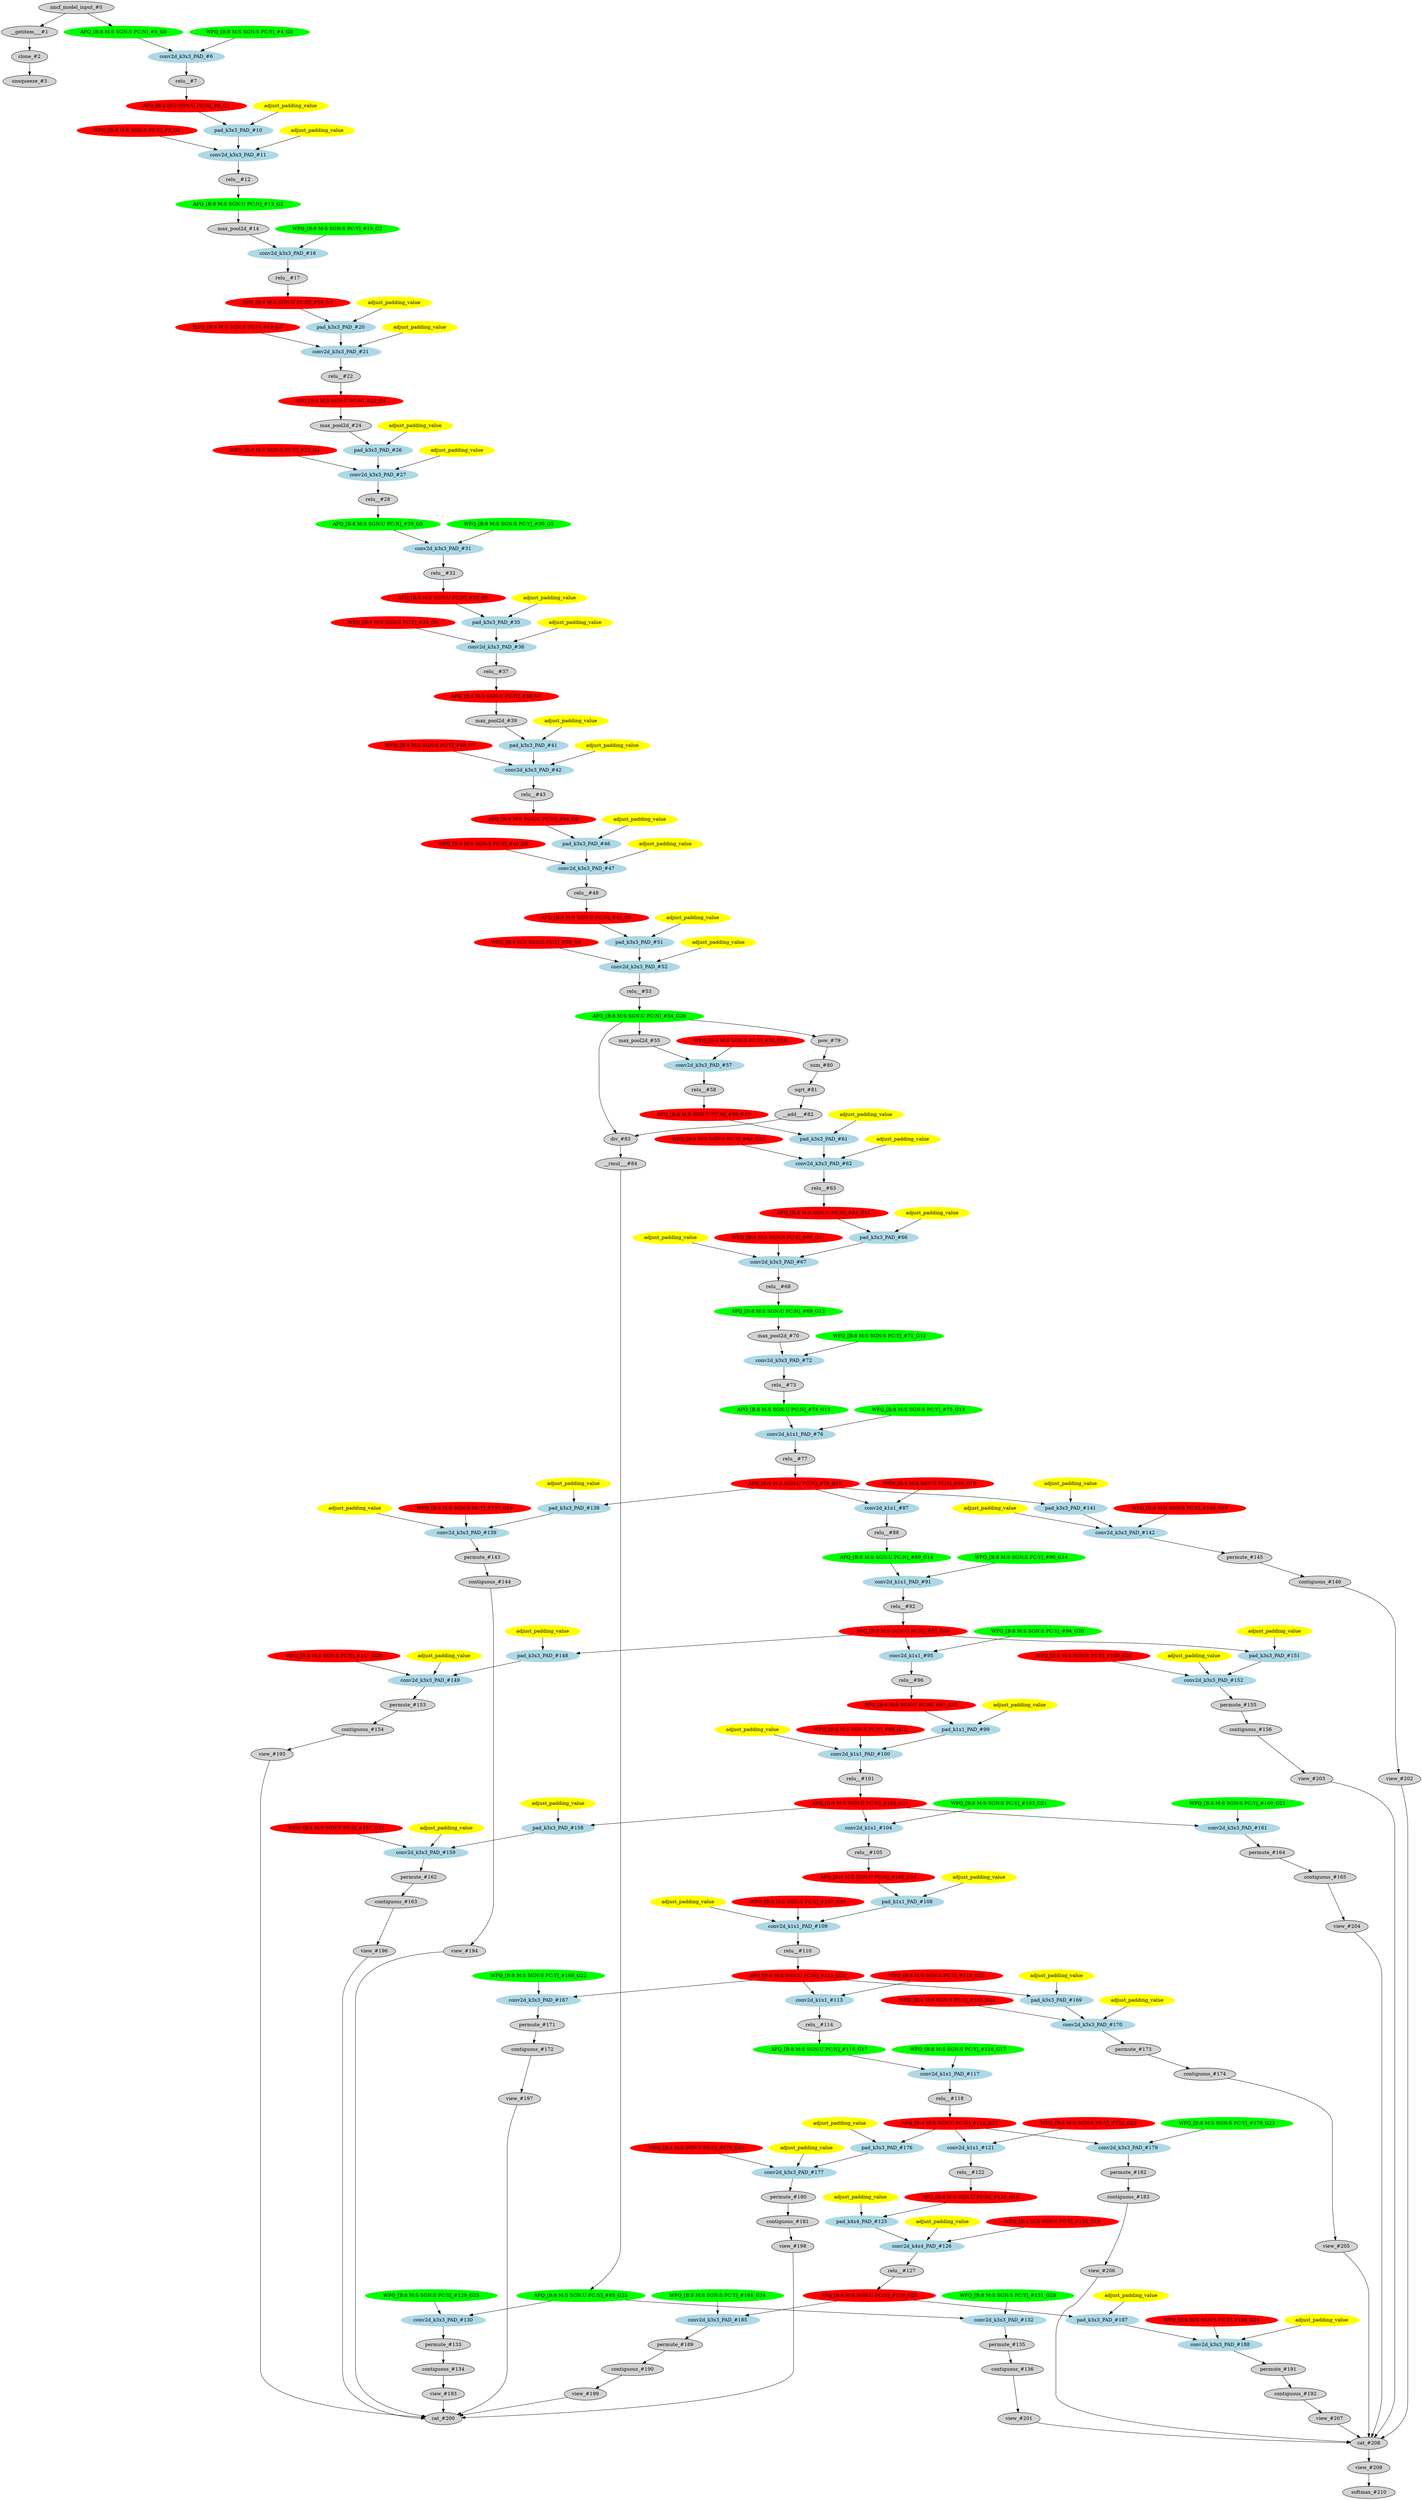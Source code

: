 strict digraph  {
"0 /nncf_model_input_0" [id=0, label="nncf_model_input_#0", style=filled, type=nncf_model_input];
"1 SSD_VGG/__getitem___0" [id=1, label="__getitem___#1", style=filled, type=__getitem__];
"2 SSD_VGG/clone_0" [id=2, label="clone_#2", style=filled, type=clone];
"3 SSD_VGG/unsqueeze_0" [id=3, label="unsqueeze_#3", style=filled, type=unsqueeze];
"4 SSD_VGG/MultiOutputSequential[basenet]/NNCFConv2d[0]/ModuleDict[pre_ops]/UpdateWeight[0]/SymmetricQuantizer[op]/symmetric_quantize_0" [color=green, id=4, label="WFQ_[B:8 M:S SGN:S PC:Y]_#4_G0", style=filled, type=symmetric_quantize];
"5 SSD_VGG/MultiOutputSequential[basenet]/NNCFConv2d[0]/SymmetricQuantizer/symmetric_quantize_0" [color=green, id=5, label="AFQ_[B:8 M:S SGN:S PC:N]_#5_G0", style=filled, type=symmetric_quantize];
"6 SSD_VGG/MultiOutputSequential[basenet]/NNCFConv2d[0]/conv2d_0" [color=lightblue, id=6, label="conv2d_k3x3_PAD_#6", style=filled, type=conv2d];
"7 SSD_VGG/MultiOutputSequential[basenet]/ReLU[1]/relu__0" [id=7, label="relu__#7", style=filled, type=relu_];
"8 SSD_VGG/MultiOutputSequential[basenet]/ReLU[1]/SymmetricQuantizer/symmetric_quantize_0" [color=red, id=8, label="AFQ_[B:4 M:S SGN:U PC:N]_#8_G1", style=filled, type=symmetric_quantize];
"9 SSD_VGG/MultiOutputSequential[basenet]/NNCFConv2d[2]/ModuleDict[pre_ops]/UpdateWeight[1]/SymmetricQuantizer[op]/symmetric_quantize_0" [color=red, id=9, label="WFQ_[B:4 M:S SGN:S PC:Y]_#9_G1", style=filled, type=symmetric_quantize];
"10 SSD_VGG/MultiOutputSequential[basenet]/NNCFConv2d[2]/pad_0" [color=lightblue, id=10, label="pad_k3x3_PAD_#10", style=filled, type=pad];
"10 SSD_VGG/MultiOutputSequential[basenet]/NNCFConv2d[2]/pad_0_apad" [color=yellow, label=adjust_padding_value, style=filled, type=""];
"11 SSD_VGG/MultiOutputSequential[basenet]/NNCFConv2d[2]/conv2d_0" [color=lightblue, id=11, label="conv2d_k3x3_PAD_#11", style=filled, type=conv2d];
"11 SSD_VGG/MultiOutputSequential[basenet]/NNCFConv2d[2]/conv2d_0_apad" [color=yellow, label=adjust_padding_value, style=filled, type=""];
"12 SSD_VGG/MultiOutputSequential[basenet]/ReLU[3]/relu__0" [id=12, label="relu__#12", style=filled, type=relu_];
"13 SSD_VGG/MultiOutputSequential[basenet]/ReLU[3]/SymmetricQuantizer/symmetric_quantize_0" [color=green, id=13, label="AFQ_[B:8 M:S SGN:U PC:N]_#13_G2", style=filled, type=symmetric_quantize];
"14 SSD_VGG/MultiOutputSequential[basenet]/MaxPool2d[4]/max_pool2d_0" [id=14, label="max_pool2d_#14", style=filled, type=max_pool2d];
"15 SSD_VGG/MultiOutputSequential[basenet]/NNCFConv2d[5]/ModuleDict[pre_ops]/UpdateWeight[0]/SymmetricQuantizer[op]/symmetric_quantize_0" [color=green, id=15, label="WFQ_[B:8 M:S SGN:S PC:Y]_#15_G2", style=filled, type=symmetric_quantize];
"16 SSD_VGG/MultiOutputSequential[basenet]/NNCFConv2d[5]/conv2d_0" [color=lightblue, id=16, label="conv2d_k3x3_PAD_#16", style=filled, type=conv2d];
"17 SSD_VGG/MultiOutputSequential[basenet]/ReLU[6]/relu__0" [id=17, label="relu__#17", style=filled, type=relu_];
"18 SSD_VGG/MultiOutputSequential[basenet]/ReLU[6]/SymmetricQuantizer/symmetric_quantize_0" [color=red, id=18, label="AFQ_[B:4 M:S SGN:U PC:N]_#18_G3", style=filled, type=symmetric_quantize];
"19 SSD_VGG/MultiOutputSequential[basenet]/NNCFConv2d[7]/ModuleDict[pre_ops]/UpdateWeight[1]/SymmetricQuantizer[op]/symmetric_quantize_0" [color=red, id=19, label="WFQ_[B:4 M:S SGN:S PC:Y]_#19_G3", style=filled, type=symmetric_quantize];
"20 SSD_VGG/MultiOutputSequential[basenet]/NNCFConv2d[7]/pad_0" [color=lightblue, id=20, label="pad_k3x3_PAD_#20", style=filled, type=pad];
"20 SSD_VGG/MultiOutputSequential[basenet]/NNCFConv2d[7]/pad_0_apad" [color=yellow, label=adjust_padding_value, style=filled, type=""];
"21 SSD_VGG/MultiOutputSequential[basenet]/NNCFConv2d[7]/conv2d_0" [color=lightblue, id=21, label="conv2d_k3x3_PAD_#21", style=filled, type=conv2d];
"21 SSD_VGG/MultiOutputSequential[basenet]/NNCFConv2d[7]/conv2d_0_apad" [color=yellow, label=adjust_padding_value, style=filled, type=""];
"22 SSD_VGG/MultiOutputSequential[basenet]/ReLU[8]/relu__0" [id=22, label="relu__#22", style=filled, type=relu_];
"23 SSD_VGG/MultiOutputSequential[basenet]/ReLU[8]/SymmetricQuantizer/symmetric_quantize_0" [color=red, id=23, label="AFQ_[B:4 M:S SGN:U PC:N]_#23_G4", style=filled, type=symmetric_quantize];
"24 SSD_VGG/MultiOutputSequential[basenet]/MaxPool2d[9]/max_pool2d_0" [id=24, label="max_pool2d_#24", style=filled, type=max_pool2d];
"25 SSD_VGG/MultiOutputSequential[basenet]/NNCFConv2d[10]/ModuleDict[pre_ops]/UpdateWeight[1]/SymmetricQuantizer[op]/symmetric_quantize_0" [color=red, id=25, label="WFQ_[B:4 M:S SGN:S PC:Y]_#25_G4", style=filled, type=symmetric_quantize];
"26 SSD_VGG/MultiOutputSequential[basenet]/NNCFConv2d[10]/pad_0" [color=lightblue, id=26, label="pad_k3x3_PAD_#26", style=filled, type=pad];
"26 SSD_VGG/MultiOutputSequential[basenet]/NNCFConv2d[10]/pad_0_apad" [color=yellow, label=adjust_padding_value, style=filled, type=""];
"27 SSD_VGG/MultiOutputSequential[basenet]/NNCFConv2d[10]/conv2d_0" [color=lightblue, id=27, label="conv2d_k3x3_PAD_#27", style=filled, type=conv2d];
"27 SSD_VGG/MultiOutputSequential[basenet]/NNCFConv2d[10]/conv2d_0_apad" [color=yellow, label=adjust_padding_value, style=filled, type=""];
"28 SSD_VGG/MultiOutputSequential[basenet]/ReLU[11]/relu__0" [id=28, label="relu__#28", style=filled, type=relu_];
"29 SSD_VGG/MultiOutputSequential[basenet]/ReLU[11]/SymmetricQuantizer/symmetric_quantize_0" [color=green, id=29, label="AFQ_[B:8 M:S SGN:U PC:N]_#29_G5", style=filled, type=symmetric_quantize];
"30 SSD_VGG/MultiOutputSequential[basenet]/NNCFConv2d[12]/ModuleDict[pre_ops]/UpdateWeight[0]/SymmetricQuantizer[op]/symmetric_quantize_0" [color=green, id=30, label="WFQ_[B:8 M:S SGN:S PC:Y]_#30_G5", style=filled, type=symmetric_quantize];
"31 SSD_VGG/MultiOutputSequential[basenet]/NNCFConv2d[12]/conv2d_0" [color=lightblue, id=31, label="conv2d_k3x3_PAD_#31", style=filled, type=conv2d];
"32 SSD_VGG/MultiOutputSequential[basenet]/ReLU[13]/relu__0" [id=32, label="relu__#32", style=filled, type=relu_];
"33 SSD_VGG/MultiOutputSequential[basenet]/ReLU[13]/SymmetricQuantizer/symmetric_quantize_0" [color=red, id=33, label="AFQ_[B:4 M:S SGN:U PC:N]_#33_G6", style=filled, type=symmetric_quantize];
"34 SSD_VGG/MultiOutputSequential[basenet]/NNCFConv2d[14]/ModuleDict[pre_ops]/UpdateWeight[1]/SymmetricQuantizer[op]/symmetric_quantize_0" [color=red, id=34, label="WFQ_[B:4 M:S SGN:S PC:Y]_#34_G6", style=filled, type=symmetric_quantize];
"35 SSD_VGG/MultiOutputSequential[basenet]/NNCFConv2d[14]/pad_0" [color=lightblue, id=35, label="pad_k3x3_PAD_#35", style=filled, type=pad];
"35 SSD_VGG/MultiOutputSequential[basenet]/NNCFConv2d[14]/pad_0_apad" [color=yellow, label=adjust_padding_value, style=filled, type=""];
"36 SSD_VGG/MultiOutputSequential[basenet]/NNCFConv2d[14]/conv2d_0" [color=lightblue, id=36, label="conv2d_k3x3_PAD_#36", style=filled, type=conv2d];
"36 SSD_VGG/MultiOutputSequential[basenet]/NNCFConv2d[14]/conv2d_0_apad" [color=yellow, label=adjust_padding_value, style=filled, type=""];
"37 SSD_VGG/MultiOutputSequential[basenet]/ReLU[15]/relu__0" [id=37, label="relu__#37", style=filled, type=relu_];
"38 SSD_VGG/MultiOutputSequential[basenet]/ReLU[15]/SymmetricQuantizer/symmetric_quantize_0" [color=red, id=38, label="AFQ_[B:4 M:S SGN:U PC:N]_#38_G7", style=filled, type=symmetric_quantize];
"39 SSD_VGG/MultiOutputSequential[basenet]/MaxPool2d[16]/max_pool2d_0" [id=39, label="max_pool2d_#39", style=filled, type=max_pool2d];
"40 SSD_VGG/MultiOutputSequential[basenet]/NNCFConv2d[17]/ModuleDict[pre_ops]/UpdateWeight[1]/SymmetricQuantizer[op]/symmetric_quantize_0" [color=red, id=40, label="WFQ_[B:4 M:S SGN:S PC:Y]_#40_G7", style=filled, type=symmetric_quantize];
"41 SSD_VGG/MultiOutputSequential[basenet]/NNCFConv2d[17]/pad_0" [color=lightblue, id=41, label="pad_k3x3_PAD_#41", style=filled, type=pad];
"41 SSD_VGG/MultiOutputSequential[basenet]/NNCFConv2d[17]/pad_0_apad" [color=yellow, label=adjust_padding_value, style=filled, type=""];
"42 SSD_VGG/MultiOutputSequential[basenet]/NNCFConv2d[17]/conv2d_0" [color=lightblue, id=42, label="conv2d_k3x3_PAD_#42", style=filled, type=conv2d];
"42 SSD_VGG/MultiOutputSequential[basenet]/NNCFConv2d[17]/conv2d_0_apad" [color=yellow, label=adjust_padding_value, style=filled, type=""];
"43 SSD_VGG/MultiOutputSequential[basenet]/ReLU[18]/relu__0" [id=43, label="relu__#43", style=filled, type=relu_];
"44 SSD_VGG/MultiOutputSequential[basenet]/ReLU[18]/SymmetricQuantizer/symmetric_quantize_0" [color=red, id=44, label="AFQ_[B:4 M:S SGN:U PC:N]_#44_G8", style=filled, type=symmetric_quantize];
"45 SSD_VGG/MultiOutputSequential[basenet]/NNCFConv2d[19]/ModuleDict[pre_ops]/UpdateWeight[1]/SymmetricQuantizer[op]/symmetric_quantize_0" [color=red, id=45, label="WFQ_[B:4 M:S SGN:S PC:Y]_#45_G8", style=filled, type=symmetric_quantize];
"46 SSD_VGG/MultiOutputSequential[basenet]/NNCFConv2d[19]/pad_0" [color=lightblue, id=46, label="pad_k3x3_PAD_#46", style=filled, type=pad];
"46 SSD_VGG/MultiOutputSequential[basenet]/NNCFConv2d[19]/pad_0_apad" [color=yellow, label=adjust_padding_value, style=filled, type=""];
"47 SSD_VGG/MultiOutputSequential[basenet]/NNCFConv2d[19]/conv2d_0" [color=lightblue, id=47, label="conv2d_k3x3_PAD_#47", style=filled, type=conv2d];
"47 SSD_VGG/MultiOutputSequential[basenet]/NNCFConv2d[19]/conv2d_0_apad" [color=yellow, label=adjust_padding_value, style=filled, type=""];
"48 SSD_VGG/MultiOutputSequential[basenet]/ReLU[20]/relu__0" [id=48, label="relu__#48", style=filled, type=relu_];
"49 SSD_VGG/MultiOutputSequential[basenet]/ReLU[20]/SymmetricQuantizer/symmetric_quantize_0" [color=red, id=49, label="AFQ_[B:4 M:S SGN:U PC:N]_#49_G9", style=filled, type=symmetric_quantize];
"50 SSD_VGG/MultiOutputSequential[basenet]/NNCFConv2d[21]/ModuleDict[pre_ops]/UpdateWeight[1]/SymmetricQuantizer[op]/symmetric_quantize_0" [color=red, id=50, label="WFQ_[B:4 M:S SGN:S PC:Y]_#50_G9", style=filled, type=symmetric_quantize];
"51 SSD_VGG/MultiOutputSequential[basenet]/NNCFConv2d[21]/pad_0" [color=lightblue, id=51, label="pad_k3x3_PAD_#51", style=filled, type=pad];
"51 SSD_VGG/MultiOutputSequential[basenet]/NNCFConv2d[21]/pad_0_apad" [color=yellow, label=adjust_padding_value, style=filled, type=""];
"52 SSD_VGG/MultiOutputSequential[basenet]/NNCFConv2d[21]/conv2d_0" [color=lightblue, id=52, label="conv2d_k3x3_PAD_#52", style=filled, type=conv2d];
"52 SSD_VGG/MultiOutputSequential[basenet]/NNCFConv2d[21]/conv2d_0_apad" [color=yellow, label=adjust_padding_value, style=filled, type=""];
"53 SSD_VGG/MultiOutputSequential[basenet]/ReLU[22]/relu__0" [id=53, label="relu__#53", style=filled, type=relu_];
"54 SSD_VGG/MultiOutputSequential[basenet]/ReLU[22]/SymmetricQuantizer/symmetric_quantize_0" [color=green, id=54, label="AFQ_[B:8 M:S SGN:U PC:N]_#54_G26", style=filled, type=symmetric_quantize];
"55 SSD_VGG/MultiOutputSequential[basenet]/MaxPool2d[23]/max_pool2d_0" [id=55, label="max_pool2d_#55", style=filled, type=max_pool2d];
"56 SSD_VGG/MultiOutputSequential[basenet]/NNCFConv2d[24]/ModuleDict[pre_ops]/UpdateWeight[0]/SymmetricQuantizer[op]/symmetric_quantize_0" [color=red, id=56, label="WFQ_[B:4 M:S SGN:S PC:Y]_#56_G26", style=filled, type=symmetric_quantize];
"57 SSD_VGG/MultiOutputSequential[basenet]/NNCFConv2d[24]/conv2d_0" [color=lightblue, id=57, label="conv2d_k3x3_PAD_#57", style=filled, type=conv2d];
"58 SSD_VGG/MultiOutputSequential[basenet]/ReLU[25]/relu__0" [id=58, label="relu__#58", style=filled, type=relu_];
"59 SSD_VGG/MultiOutputSequential[basenet]/ReLU[25]/SymmetricQuantizer/symmetric_quantize_0" [color=red, id=59, label="AFQ_[B:4 M:S SGN:U PC:N]_#59_G10", style=filled, type=symmetric_quantize];
"60 SSD_VGG/MultiOutputSequential[basenet]/NNCFConv2d[26]/ModuleDict[pre_ops]/UpdateWeight[1]/SymmetricQuantizer[op]/symmetric_quantize_0" [color=red, id=60, label="WFQ_[B:4 M:S SGN:S PC:Y]_#60_G10", style=filled, type=symmetric_quantize];
"61 SSD_VGG/MultiOutputSequential[basenet]/NNCFConv2d[26]/pad_0" [color=lightblue, id=61, label="pad_k3x3_PAD_#61", style=filled, type=pad];
"61 SSD_VGG/MultiOutputSequential[basenet]/NNCFConv2d[26]/pad_0_apad" [color=yellow, label=adjust_padding_value, style=filled, type=""];
"62 SSD_VGG/MultiOutputSequential[basenet]/NNCFConv2d[26]/conv2d_0" [color=lightblue, id=62, label="conv2d_k3x3_PAD_#62", style=filled, type=conv2d];
"62 SSD_VGG/MultiOutputSequential[basenet]/NNCFConv2d[26]/conv2d_0_apad" [color=yellow, label=adjust_padding_value, style=filled, type=""];
"63 SSD_VGG/MultiOutputSequential[basenet]/ReLU[27]/relu__0" [id=63, label="relu__#63", style=filled, type=relu_];
"64 SSD_VGG/MultiOutputSequential[basenet]/ReLU[27]/SymmetricQuantizer/symmetric_quantize_0" [color=red, id=64, label="AFQ_[B:4 M:S SGN:U PC:N]_#64_G11", style=filled, type=symmetric_quantize];
"65 SSD_VGG/MultiOutputSequential[basenet]/NNCFConv2d[28]/ModuleDict[pre_ops]/UpdateWeight[1]/SymmetricQuantizer[op]/symmetric_quantize_0" [color=red, id=65, label="WFQ_[B:4 M:S SGN:S PC:Y]_#65_G11", style=filled, type=symmetric_quantize];
"66 SSD_VGG/MultiOutputSequential[basenet]/NNCFConv2d[28]/pad_0" [color=lightblue, id=66, label="pad_k3x3_PAD_#66", style=filled, type=pad];
"66 SSD_VGG/MultiOutputSequential[basenet]/NNCFConv2d[28]/pad_0_apad" [color=yellow, label=adjust_padding_value, style=filled, type=""];
"67 SSD_VGG/MultiOutputSequential[basenet]/NNCFConv2d[28]/conv2d_0" [color=lightblue, id=67, label="conv2d_k3x3_PAD_#67", style=filled, type=conv2d];
"67 SSD_VGG/MultiOutputSequential[basenet]/NNCFConv2d[28]/conv2d_0_apad" [color=yellow, label=adjust_padding_value, style=filled, type=""];
"68 SSD_VGG/MultiOutputSequential[basenet]/ReLU[29]/relu__0" [id=68, label="relu__#68", style=filled, type=relu_];
"69 SSD_VGG/MultiOutputSequential[basenet]/ReLU[29]/SymmetricQuantizer/symmetric_quantize_0" [color=green, id=69, label="AFQ_[B:8 M:S SGN:U PC:N]_#69_G12", style=filled, type=symmetric_quantize];
"70 SSD_VGG/MultiOutputSequential[basenet]/MaxPool2d[30]/max_pool2d_0" [id=70, label="max_pool2d_#70", style=filled, type=max_pool2d];
"71 SSD_VGG/MultiOutputSequential[basenet]/NNCFConv2d[31]/ModuleDict[pre_ops]/UpdateWeight[0]/SymmetricQuantizer[op]/symmetric_quantize_0" [color=green, id=71, label="WFQ_[B:8 M:S SGN:S PC:Y]_#71_G12", style=filled, type=symmetric_quantize];
"72 SSD_VGG/MultiOutputSequential[basenet]/NNCFConv2d[31]/conv2d_0" [color=lightblue, id=72, label="conv2d_k3x3_PAD_#72", style=filled, type=conv2d];
"73 SSD_VGG/MultiOutputSequential[basenet]/ReLU[32]/relu__0" [id=73, label="relu__#73", style=filled, type=relu_];
"74 SSD_VGG/MultiOutputSequential[basenet]/ReLU[32]/SymmetricQuantizer/symmetric_quantize_0" [color=green, id=74, label="AFQ_[B:8 M:S SGN:U PC:N]_#74_G13", style=filled, type=symmetric_quantize];
"75 SSD_VGG/MultiOutputSequential[basenet]/NNCFConv2d[33]/ModuleDict[pre_ops]/UpdateWeight[0]/SymmetricQuantizer[op]/symmetric_quantize_0" [color=green, id=75, label="WFQ_[B:8 M:S SGN:S PC:Y]_#75_G13", style=filled, type=symmetric_quantize];
"76 SSD_VGG/MultiOutputSequential[basenet]/NNCFConv2d[33]/conv2d_0" [color=lightblue, id=76, label="conv2d_k1x1_PAD_#76", style=filled, type=conv2d];
"77 SSD_VGG/MultiOutputSequential[basenet]/ReLU[34]/relu__0" [id=77, label="relu__#77", style=filled, type=relu_];
"78 SSD_VGG/MultiOutputSequential[basenet]/ReLU[34]/SymmetricQuantizer/symmetric_quantize_0" [color=red, id=78, label="AFQ_[B:4 M:S SGN:U PC:N]_#78_G19", style=filled, type=symmetric_quantize];
"79 SSD_VGG/NNCFUserL2Norm[L2Norm]/pow_0" [id=79, label="pow_#79", style=filled, type=pow];
"80 SSD_VGG/NNCFUserL2Norm[L2Norm]/sum_0" [id=80, label="sum_#80", style=filled, type=sum];
"81 SSD_VGG/NNCFUserL2Norm[L2Norm]/sqrt_0" [id=81, label="sqrt_#81", style=filled, type=sqrt];
"82 SSD_VGG/NNCFUserL2Norm[L2Norm]/__add___0" [id=82, label="__add___#82", style=filled, type=__add__];
"83 SSD_VGG/NNCFUserL2Norm[L2Norm]/div_0" [id=83, label="div_#83", style=filled, type=div];
"84 SSD_VGG/NNCFUserL2Norm[L2Norm]/__rmul___0" [id=84, label="__rmul___#84", style=filled, type=__rmul__];
"85 SSD_VGG/NNCFUserL2Norm[L2Norm]/SymmetricQuantizer/symmetric_quantize_0" [color=green, id=85, label="AFQ_[B:8 M:S SGN:U PC:N]_#85_G25", style=filled, type=symmetric_quantize];
"86 SSD_VGG/MultiOutputSequential[extras]/NNCFConv2d[0]/ModuleDict[pre_ops]/UpdateWeight[0]/SymmetricQuantizer[op]/symmetric_quantize_0" [color=red, id=86, label="WFQ_[B:4 M:S SGN:S PC:Y]_#86_G19", style=filled, type=symmetric_quantize];
"87 SSD_VGG/MultiOutputSequential[extras]/NNCFConv2d[0]/conv2d_0" [color=lightblue, id=87, label="conv2d_k1x1_#87", style=filled, type=conv2d];
"88 SSD_VGG/MultiOutputSequential[extras]/ReLU[1]/relu__0" [id=88, label="relu__#88", style=filled, type=relu_];
"89 SSD_VGG/MultiOutputSequential[extras]/ReLU[1]/SymmetricQuantizer/symmetric_quantize_0" [color=green, id=89, label="AFQ_[B:8 M:S SGN:U PC:N]_#89_G14", style=filled, type=symmetric_quantize];
"90 SSD_VGG/MultiOutputSequential[extras]/NNCFConv2d[2]/ModuleDict[pre_ops]/UpdateWeight[0]/SymmetricQuantizer[op]/symmetric_quantize_0" [color=green, id=90, label="WFQ_[B:8 M:S SGN:S PC:Y]_#90_G14", style=filled, type=symmetric_quantize];
"91 SSD_VGG/MultiOutputSequential[extras]/NNCFConv2d[2]/conv2d_0" [color=lightblue, id=91, label="conv2d_k1x1_PAD_#91", style=filled, type=conv2d];
"92 SSD_VGG/MultiOutputSequential[extras]/ReLU[3]/relu__0" [id=92, label="relu__#92", style=filled, type=relu_];
"93 SSD_VGG/MultiOutputSequential[extras]/ReLU[3]/SymmetricQuantizer/symmetric_quantize_0" [color=red, id=93, label="AFQ_[B:4 M:S SGN:U PC:N]_#93_G20", style=filled, type=symmetric_quantize];
"94 SSD_VGG/MultiOutputSequential[extras]/NNCFConv2d[4]/ModuleDict[pre_ops]/UpdateWeight[0]/SymmetricQuantizer[op]/symmetric_quantize_0" [color=green, id=94, label="WFQ_[B:8 M:S SGN:S PC:Y]_#94_G20", style=filled, type=symmetric_quantize];
"95 SSD_VGG/MultiOutputSequential[extras]/NNCFConv2d[4]/conv2d_0" [color=lightblue, id=95, label="conv2d_k1x1_#95", style=filled, type=conv2d];
"96 SSD_VGG/MultiOutputSequential[extras]/ReLU[5]/relu__0" [id=96, label="relu__#96", style=filled, type=relu_];
"97 SSD_VGG/MultiOutputSequential[extras]/ReLU[5]/SymmetricQuantizer/symmetric_quantize_0" [color=red, id=97, label="AFQ_[B:4 M:S SGN:U PC:N]_#97_G15", style=filled, type=symmetric_quantize];
"98 SSD_VGG/MultiOutputSequential[extras]/NNCFConv2d[6]/ModuleDict[pre_ops]/UpdateWeight[1]/SymmetricQuantizer[op]/symmetric_quantize_0" [color=red, id=98, label="WFQ_[B:4 M:S SGN:S PC:Y]_#98_G15", style=filled, type=symmetric_quantize];
"99 SSD_VGG/MultiOutputSequential[extras]/NNCFConv2d[6]/pad_0" [color=lightblue, id=99, label="pad_k1x1_PAD_#99", style=filled, type=pad];
"99 SSD_VGG/MultiOutputSequential[extras]/NNCFConv2d[6]/pad_0_apad" [color=yellow, label=adjust_padding_value, style=filled, type=""];
"100 SSD_VGG/MultiOutputSequential[extras]/NNCFConv2d[6]/conv2d_0" [color=lightblue, id=100, label="conv2d_k1x1_PAD_#100", style=filled, type=conv2d];
"100 SSD_VGG/MultiOutputSequential[extras]/NNCFConv2d[6]/conv2d_0_apad" [color=yellow, label=adjust_padding_value, style=filled, type=""];
"101 SSD_VGG/MultiOutputSequential[extras]/ReLU[7]/relu__0" [id=101, label="relu__#101", style=filled, type=relu_];
"102 SSD_VGG/MultiOutputSequential[extras]/ReLU[7]/SymmetricQuantizer/symmetric_quantize_0" [color=red, id=102, label="AFQ_[B:4 M:S SGN:U PC:N]_#102_G21", style=filled, type=symmetric_quantize];
"103 SSD_VGG/MultiOutputSequential[extras]/NNCFConv2d[8]/ModuleDict[pre_ops]/UpdateWeight[0]/SymmetricQuantizer[op]/symmetric_quantize_0" [color=green, id=103, label="WFQ_[B:8 M:S SGN:S PC:Y]_#103_G21", style=filled, type=symmetric_quantize];
"104 SSD_VGG/MultiOutputSequential[extras]/NNCFConv2d[8]/conv2d_0" [color=lightblue, id=104, label="conv2d_k1x1_#104", style=filled, type=conv2d];
"105 SSD_VGG/MultiOutputSequential[extras]/ReLU[9]/relu__0" [id=105, label="relu__#105", style=filled, type=relu_];
"106 SSD_VGG/MultiOutputSequential[extras]/ReLU[9]/SymmetricQuantizer/symmetric_quantize_0" [color=red, id=106, label="AFQ_[B:4 M:S SGN:U PC:N]_#106_G16", style=filled, type=symmetric_quantize];
"107 SSD_VGG/MultiOutputSequential[extras]/NNCFConv2d[10]/ModuleDict[pre_ops]/UpdateWeight[1]/SymmetricQuantizer[op]/symmetric_quantize_0" [color=red, id=107, label="WFQ_[B:4 M:S SGN:S PC:Y]_#107_G16", style=filled, type=symmetric_quantize];
"108 SSD_VGG/MultiOutputSequential[extras]/NNCFConv2d[10]/pad_0" [color=lightblue, id=108, label="pad_k1x1_PAD_#108", style=filled, type=pad];
"108 SSD_VGG/MultiOutputSequential[extras]/NNCFConv2d[10]/pad_0_apad" [color=yellow, label=adjust_padding_value, style=filled, type=""];
"109 SSD_VGG/MultiOutputSequential[extras]/NNCFConv2d[10]/conv2d_0" [color=lightblue, id=109, label="conv2d_k1x1_PAD_#109", style=filled, type=conv2d];
"109 SSD_VGG/MultiOutputSequential[extras]/NNCFConv2d[10]/conv2d_0_apad" [color=yellow, label=adjust_padding_value, style=filled, type=""];
"110 SSD_VGG/MultiOutputSequential[extras]/ReLU[11]/relu__0" [id=110, label="relu__#110", style=filled, type=relu_];
"111 SSD_VGG/MultiOutputSequential[extras]/ReLU[11]/SymmetricQuantizer/symmetric_quantize_0" [color=red, id=111, label="AFQ_[B:4 M:S SGN:U PC:N]_#111_G22", style=filled, type=symmetric_quantize];
"112 SSD_VGG/MultiOutputSequential[extras]/NNCFConv2d[12]/ModuleDict[pre_ops]/UpdateWeight[0]/SymmetricQuantizer[op]/symmetric_quantize_0" [color=red, id=112, label="WFQ_[B:4 M:S SGN:S PC:Y]_#112_G22", style=filled, type=symmetric_quantize];
"113 SSD_VGG/MultiOutputSequential[extras]/NNCFConv2d[12]/conv2d_0" [color=lightblue, id=113, label="conv2d_k1x1_#113", style=filled, type=conv2d];
"114 SSD_VGG/MultiOutputSequential[extras]/ReLU[13]/relu__0" [id=114, label="relu__#114", style=filled, type=relu_];
"115 SSD_VGG/MultiOutputSequential[extras]/ReLU[13]/SymmetricQuantizer/symmetric_quantize_0" [color=green, id=115, label="AFQ_[B:8 M:S SGN:U PC:N]_#115_G17", style=filled, type=symmetric_quantize];
"116 SSD_VGG/MultiOutputSequential[extras]/NNCFConv2d[14]/ModuleDict[pre_ops]/UpdateWeight[0]/SymmetricQuantizer[op]/symmetric_quantize_0" [color=green, id=116, label="WFQ_[B:8 M:S SGN:S PC:Y]_#116_G17", style=filled, type=symmetric_quantize];
"117 SSD_VGG/MultiOutputSequential[extras]/NNCFConv2d[14]/conv2d_0" [color=lightblue, id=117, label="conv2d_k1x1_PAD_#117", style=filled, type=conv2d];
"118 SSD_VGG/MultiOutputSequential[extras]/ReLU[15]/relu__0" [id=118, label="relu__#118", style=filled, type=relu_];
"119 SSD_VGG/MultiOutputSequential[extras]/ReLU[15]/SymmetricQuantizer/symmetric_quantize_0" [color=red, id=119, label="AFQ_[B:4 M:S SGN:U PC:N]_#119_G23", style=filled, type=symmetric_quantize];
"120 SSD_VGG/MultiOutputSequential[extras]/NNCFConv2d[16]/ModuleDict[pre_ops]/UpdateWeight[0]/SymmetricQuantizer[op]/symmetric_quantize_0" [color=red, id=120, label="WFQ_[B:4 M:S SGN:S PC:Y]_#120_G23", style=filled, type=symmetric_quantize];
"121 SSD_VGG/MultiOutputSequential[extras]/NNCFConv2d[16]/conv2d_0" [color=lightblue, id=121, label="conv2d_k1x1_#121", style=filled, type=conv2d];
"122 SSD_VGG/MultiOutputSequential[extras]/ReLU[17]/relu__0" [id=122, label="relu__#122", style=filled, type=relu_];
"123 SSD_VGG/MultiOutputSequential[extras]/ReLU[17]/SymmetricQuantizer/symmetric_quantize_0" [color=red, id=123, label="AFQ_[B:4 M:S SGN:U PC:N]_#123_G18", style=filled, type=symmetric_quantize];
"124 SSD_VGG/MultiOutputSequential[extras]/NNCFConv2d[18]/ModuleDict[pre_ops]/UpdateWeight[1]/SymmetricQuantizer[op]/symmetric_quantize_0" [color=red, id=124, label="WFQ_[B:4 M:S SGN:S PC:Y]_#124_G18", style=filled, type=symmetric_quantize];
"125 SSD_VGG/MultiOutputSequential[extras]/NNCFConv2d[18]/pad_0" [color=lightblue, id=125, label="pad_k4x4_PAD_#125", style=filled, type=pad];
"125 SSD_VGG/MultiOutputSequential[extras]/NNCFConv2d[18]/pad_0_apad" [color=yellow, label=adjust_padding_value, style=filled, type=""];
"126 SSD_VGG/MultiOutputSequential[extras]/NNCFConv2d[18]/conv2d_0" [color=lightblue, id=126, label="conv2d_k4x4_PAD_#126", style=filled, type=conv2d];
"126 SSD_VGG/MultiOutputSequential[extras]/NNCFConv2d[18]/conv2d_0_apad" [color=yellow, label=adjust_padding_value, style=filled, type=""];
"127 SSD_VGG/MultiOutputSequential[extras]/ReLU[19]/relu__0" [id=127, label="relu__#127", style=filled, type=relu_];
"128 SSD_VGG/MultiOutputSequential[extras]/ReLU[19]/SymmetricQuantizer/symmetric_quantize_0" [color=red, id=128, label="AFQ_[B:4 M:S SGN:U PC:N]_#128_G24", style=filled, type=symmetric_quantize];
"129 SSD_VGG/SSDDetectionOutput[detection_head]/ModuleList[heads]/SSDHead[0]/NNCFConv2d[loc]/ModuleDict[pre_ops]/UpdateWeight[0]/SymmetricQuantizer[op]/symmetric_quantize_0" [color=green, id=129, label="WFQ_[B:8 M:S SGN:S PC:Y]_#129_G25", style=filled, type=symmetric_quantize];
"130 SSD_VGG/SSDDetectionOutput[detection_head]/ModuleList[heads]/SSDHead[0]/NNCFConv2d[loc]/conv2d_0" [color=lightblue, id=130, label="conv2d_k3x3_PAD_#130", style=filled, type=conv2d];
"131 SSD_VGG/SSDDetectionOutput[detection_head]/ModuleList[heads]/SSDHead[0]/NNCFConv2d[conf]/ModuleDict[pre_ops]/UpdateWeight[0]/SymmetricQuantizer[op]/symmetric_quantize_0" [color=green, id=131, label="WFQ_[B:8 M:S SGN:S PC:Y]_#131_G25", style=filled, type=symmetric_quantize];
"132 SSD_VGG/SSDDetectionOutput[detection_head]/ModuleList[heads]/SSDHead[0]/NNCFConv2d[conf]/conv2d_0" [color=lightblue, id=132, label="conv2d_k3x3_PAD_#132", style=filled, type=conv2d];
"133 SSD_VGG/SSDDetectionOutput[detection_head]/ModuleList[heads]/SSDHead[0]/permute_0" [id=133, label="permute_#133", style=filled, type=permute];
"134 SSD_VGG/SSDDetectionOutput[detection_head]/ModuleList[heads]/SSDHead[0]/contiguous_0" [id=134, label="contiguous_#134", style=filled, type=contiguous];
"135 SSD_VGG/SSDDetectionOutput[detection_head]/ModuleList[heads]/SSDHead[0]/permute_1" [id=135, label="permute_#135", style=filled, type=permute];
"136 SSD_VGG/SSDDetectionOutput[detection_head]/ModuleList[heads]/SSDHead[0]/contiguous_1" [id=136, label="contiguous_#136", style=filled, type=contiguous];
"137 SSD_VGG/SSDDetectionOutput[detection_head]/ModuleList[heads]/SSDHead[1]/NNCFConv2d[loc]/ModuleDict[pre_ops]/UpdateWeight[1]/SymmetricQuantizer[op]/symmetric_quantize_0" [color=red, id=137, label="WFQ_[B:4 M:S SGN:S PC:Y]_#137_G19", style=filled, type=symmetric_quantize];
"138 SSD_VGG/SSDDetectionOutput[detection_head]/ModuleList[heads]/SSDHead[1]/NNCFConv2d[loc]/pad_0" [color=lightblue, id=138, label="pad_k3x3_PAD_#138", style=filled, type=pad];
"138 SSD_VGG/SSDDetectionOutput[detection_head]/ModuleList[heads]/SSDHead[1]/NNCFConv2d[loc]/pad_0_apad" [color=yellow, label=adjust_padding_value, style=filled, type=""];
"139 SSD_VGG/SSDDetectionOutput[detection_head]/ModuleList[heads]/SSDHead[1]/NNCFConv2d[loc]/conv2d_0" [color=lightblue, id=139, label="conv2d_k3x3_PAD_#139", style=filled, type=conv2d];
"139 SSD_VGG/SSDDetectionOutput[detection_head]/ModuleList[heads]/SSDHead[1]/NNCFConv2d[loc]/conv2d_0_apad" [color=yellow, label=adjust_padding_value, style=filled, type=""];
"140 SSD_VGG/SSDDetectionOutput[detection_head]/ModuleList[heads]/SSDHead[1]/NNCFConv2d[conf]/ModuleDict[pre_ops]/UpdateWeight[1]/SymmetricQuantizer[op]/symmetric_quantize_0" [color=red, id=140, label="WFQ_[B:4 M:S SGN:S PC:Y]_#140_G19", style=filled, type=symmetric_quantize];
"141 SSD_VGG/SSDDetectionOutput[detection_head]/ModuleList[heads]/SSDHead[1]/NNCFConv2d[conf]/pad_0" [color=lightblue, id=141, label="pad_k3x3_PAD_#141", style=filled, type=pad];
"141 SSD_VGG/SSDDetectionOutput[detection_head]/ModuleList[heads]/SSDHead[1]/NNCFConv2d[conf]/pad_0_apad" [color=yellow, label=adjust_padding_value, style=filled, type=""];
"142 SSD_VGG/SSDDetectionOutput[detection_head]/ModuleList[heads]/SSDHead[1]/NNCFConv2d[conf]/conv2d_0" [color=lightblue, id=142, label="conv2d_k3x3_PAD_#142", style=filled, type=conv2d];
"142 SSD_VGG/SSDDetectionOutput[detection_head]/ModuleList[heads]/SSDHead[1]/NNCFConv2d[conf]/conv2d_0_apad" [color=yellow, label=adjust_padding_value, style=filled, type=""];
"143 SSD_VGG/SSDDetectionOutput[detection_head]/ModuleList[heads]/SSDHead[1]/permute_0" [id=143, label="permute_#143", style=filled, type=permute];
"144 SSD_VGG/SSDDetectionOutput[detection_head]/ModuleList[heads]/SSDHead[1]/contiguous_0" [id=144, label="contiguous_#144", style=filled, type=contiguous];
"145 SSD_VGG/SSDDetectionOutput[detection_head]/ModuleList[heads]/SSDHead[1]/permute_1" [id=145, label="permute_#145", style=filled, type=permute];
"146 SSD_VGG/SSDDetectionOutput[detection_head]/ModuleList[heads]/SSDHead[1]/contiguous_1" [id=146, label="contiguous_#146", style=filled, type=contiguous];
"147 SSD_VGG/SSDDetectionOutput[detection_head]/ModuleList[heads]/SSDHead[2]/NNCFConv2d[loc]/ModuleDict[pre_ops]/UpdateWeight[1]/SymmetricQuantizer[op]/symmetric_quantize_0" [color=red, id=147, label="WFQ_[B:4 M:S SGN:S PC:Y]_#147_G20", style=filled, type=symmetric_quantize];
"148 SSD_VGG/SSDDetectionOutput[detection_head]/ModuleList[heads]/SSDHead[2]/NNCFConv2d[loc]/pad_0" [color=lightblue, id=148, label="pad_k3x3_PAD_#148", style=filled, type=pad];
"148 SSD_VGG/SSDDetectionOutput[detection_head]/ModuleList[heads]/SSDHead[2]/NNCFConv2d[loc]/pad_0_apad" [color=yellow, label=adjust_padding_value, style=filled, type=""];
"149 SSD_VGG/SSDDetectionOutput[detection_head]/ModuleList[heads]/SSDHead[2]/NNCFConv2d[loc]/conv2d_0" [color=lightblue, id=149, label="conv2d_k3x3_PAD_#149", style=filled, type=conv2d];
"149 SSD_VGG/SSDDetectionOutput[detection_head]/ModuleList[heads]/SSDHead[2]/NNCFConv2d[loc]/conv2d_0_apad" [color=yellow, label=adjust_padding_value, style=filled, type=""];
"150 SSD_VGG/SSDDetectionOutput[detection_head]/ModuleList[heads]/SSDHead[2]/NNCFConv2d[conf]/ModuleDict[pre_ops]/UpdateWeight[1]/SymmetricQuantizer[op]/symmetric_quantize_0" [color=red, id=150, label="WFQ_[B:4 M:S SGN:S PC:Y]_#150_G20", style=filled, type=symmetric_quantize];
"151 SSD_VGG/SSDDetectionOutput[detection_head]/ModuleList[heads]/SSDHead[2]/NNCFConv2d[conf]/pad_0" [color=lightblue, id=151, label="pad_k3x3_PAD_#151", style=filled, type=pad];
"151 SSD_VGG/SSDDetectionOutput[detection_head]/ModuleList[heads]/SSDHead[2]/NNCFConv2d[conf]/pad_0_apad" [color=yellow, label=adjust_padding_value, style=filled, type=""];
"152 SSD_VGG/SSDDetectionOutput[detection_head]/ModuleList[heads]/SSDHead[2]/NNCFConv2d[conf]/conv2d_0" [color=lightblue, id=152, label="conv2d_k3x3_PAD_#152", style=filled, type=conv2d];
"152 SSD_VGG/SSDDetectionOutput[detection_head]/ModuleList[heads]/SSDHead[2]/NNCFConv2d[conf]/conv2d_0_apad" [color=yellow, label=adjust_padding_value, style=filled, type=""];
"153 SSD_VGG/SSDDetectionOutput[detection_head]/ModuleList[heads]/SSDHead[2]/permute_0" [id=153, label="permute_#153", style=filled, type=permute];
"154 SSD_VGG/SSDDetectionOutput[detection_head]/ModuleList[heads]/SSDHead[2]/contiguous_0" [id=154, label="contiguous_#154", style=filled, type=contiguous];
"155 SSD_VGG/SSDDetectionOutput[detection_head]/ModuleList[heads]/SSDHead[2]/permute_1" [id=155, label="permute_#155", style=filled, type=permute];
"156 SSD_VGG/SSDDetectionOutput[detection_head]/ModuleList[heads]/SSDHead[2]/contiguous_1" [id=156, label="contiguous_#156", style=filled, type=contiguous];
"157 SSD_VGG/SSDDetectionOutput[detection_head]/ModuleList[heads]/SSDHead[3]/NNCFConv2d[loc]/ModuleDict[pre_ops]/UpdateWeight[1]/SymmetricQuantizer[op]/symmetric_quantize_0" [color=red, id=157, label="WFQ_[B:4 M:S SGN:S PC:Y]_#157_G21", style=filled, type=symmetric_quantize];
"158 SSD_VGG/SSDDetectionOutput[detection_head]/ModuleList[heads]/SSDHead[3]/NNCFConv2d[loc]/pad_0" [color=lightblue, id=158, label="pad_k3x3_PAD_#158", style=filled, type=pad];
"158 SSD_VGG/SSDDetectionOutput[detection_head]/ModuleList[heads]/SSDHead[3]/NNCFConv2d[loc]/pad_0_apad" [color=yellow, label=adjust_padding_value, style=filled, type=""];
"159 SSD_VGG/SSDDetectionOutput[detection_head]/ModuleList[heads]/SSDHead[3]/NNCFConv2d[loc]/conv2d_0" [color=lightblue, id=159, label="conv2d_k3x3_PAD_#159", style=filled, type=conv2d];
"159 SSD_VGG/SSDDetectionOutput[detection_head]/ModuleList[heads]/SSDHead[3]/NNCFConv2d[loc]/conv2d_0_apad" [color=yellow, label=adjust_padding_value, style=filled, type=""];
"160 SSD_VGG/SSDDetectionOutput[detection_head]/ModuleList[heads]/SSDHead[3]/NNCFConv2d[conf]/ModuleDict[pre_ops]/UpdateWeight[0]/SymmetricQuantizer[op]/symmetric_quantize_0" [color=green, id=160, label="WFQ_[B:8 M:S SGN:S PC:Y]_#160_G21", style=filled, type=symmetric_quantize];
"161 SSD_VGG/SSDDetectionOutput[detection_head]/ModuleList[heads]/SSDHead[3]/NNCFConv2d[conf]/conv2d_0" [color=lightblue, id=161, label="conv2d_k3x3_PAD_#161", style=filled, type=conv2d];
"162 SSD_VGG/SSDDetectionOutput[detection_head]/ModuleList[heads]/SSDHead[3]/permute_0" [id=162, label="permute_#162", style=filled, type=permute];
"163 SSD_VGG/SSDDetectionOutput[detection_head]/ModuleList[heads]/SSDHead[3]/contiguous_0" [id=163, label="contiguous_#163", style=filled, type=contiguous];
"164 SSD_VGG/SSDDetectionOutput[detection_head]/ModuleList[heads]/SSDHead[3]/permute_1" [id=164, label="permute_#164", style=filled, type=permute];
"165 SSD_VGG/SSDDetectionOutput[detection_head]/ModuleList[heads]/SSDHead[3]/contiguous_1" [id=165, label="contiguous_#165", style=filled, type=contiguous];
"166 SSD_VGG/SSDDetectionOutput[detection_head]/ModuleList[heads]/SSDHead[4]/NNCFConv2d[loc]/ModuleDict[pre_ops]/UpdateWeight[0]/SymmetricQuantizer[op]/symmetric_quantize_0" [color=green, id=166, label="WFQ_[B:8 M:S SGN:S PC:Y]_#166_G22", style=filled, type=symmetric_quantize];
"167 SSD_VGG/SSDDetectionOutput[detection_head]/ModuleList[heads]/SSDHead[4]/NNCFConv2d[loc]/conv2d_0" [color=lightblue, id=167, label="conv2d_k3x3_PAD_#167", style=filled, type=conv2d];
"168 SSD_VGG/SSDDetectionOutput[detection_head]/ModuleList[heads]/SSDHead[4]/NNCFConv2d[conf]/ModuleDict[pre_ops]/UpdateWeight[1]/SymmetricQuantizer[op]/symmetric_quantize_0" [color=red, id=168, label="WFQ_[B:4 M:S SGN:S PC:Y]_#168_G22", style=filled, type=symmetric_quantize];
"169 SSD_VGG/SSDDetectionOutput[detection_head]/ModuleList[heads]/SSDHead[4]/NNCFConv2d[conf]/pad_0" [color=lightblue, id=169, label="pad_k3x3_PAD_#169", style=filled, type=pad];
"169 SSD_VGG/SSDDetectionOutput[detection_head]/ModuleList[heads]/SSDHead[4]/NNCFConv2d[conf]/pad_0_apad" [color=yellow, label=adjust_padding_value, style=filled, type=""];
"170 SSD_VGG/SSDDetectionOutput[detection_head]/ModuleList[heads]/SSDHead[4]/NNCFConv2d[conf]/conv2d_0" [color=lightblue, id=170, label="conv2d_k3x3_PAD_#170", style=filled, type=conv2d];
"170 SSD_VGG/SSDDetectionOutput[detection_head]/ModuleList[heads]/SSDHead[4]/NNCFConv2d[conf]/conv2d_0_apad" [color=yellow, label=adjust_padding_value, style=filled, type=""];
"171 SSD_VGG/SSDDetectionOutput[detection_head]/ModuleList[heads]/SSDHead[4]/permute_0" [id=171, label="permute_#171", style=filled, type=permute];
"172 SSD_VGG/SSDDetectionOutput[detection_head]/ModuleList[heads]/SSDHead[4]/contiguous_0" [id=172, label="contiguous_#172", style=filled, type=contiguous];
"173 SSD_VGG/SSDDetectionOutput[detection_head]/ModuleList[heads]/SSDHead[4]/permute_1" [id=173, label="permute_#173", style=filled, type=permute];
"174 SSD_VGG/SSDDetectionOutput[detection_head]/ModuleList[heads]/SSDHead[4]/contiguous_1" [id=174, label="contiguous_#174", style=filled, type=contiguous];
"175 SSD_VGG/SSDDetectionOutput[detection_head]/ModuleList[heads]/SSDHead[5]/NNCFConv2d[loc]/ModuleDict[pre_ops]/UpdateWeight[1]/SymmetricQuantizer[op]/symmetric_quantize_0" [color=red, id=175, label="WFQ_[B:4 M:S SGN:S PC:Y]_#175_G23", style=filled, type=symmetric_quantize];
"176 SSD_VGG/SSDDetectionOutput[detection_head]/ModuleList[heads]/SSDHead[5]/NNCFConv2d[loc]/pad_0" [color=lightblue, id=176, label="pad_k3x3_PAD_#176", style=filled, type=pad];
"176 SSD_VGG/SSDDetectionOutput[detection_head]/ModuleList[heads]/SSDHead[5]/NNCFConv2d[loc]/pad_0_apad" [color=yellow, label=adjust_padding_value, style=filled, type=""];
"177 SSD_VGG/SSDDetectionOutput[detection_head]/ModuleList[heads]/SSDHead[5]/NNCFConv2d[loc]/conv2d_0" [color=lightblue, id=177, label="conv2d_k3x3_PAD_#177", style=filled, type=conv2d];
"177 SSD_VGG/SSDDetectionOutput[detection_head]/ModuleList[heads]/SSDHead[5]/NNCFConv2d[loc]/conv2d_0_apad" [color=yellow, label=adjust_padding_value, style=filled, type=""];
"178 SSD_VGG/SSDDetectionOutput[detection_head]/ModuleList[heads]/SSDHead[5]/NNCFConv2d[conf]/ModuleDict[pre_ops]/UpdateWeight[0]/SymmetricQuantizer[op]/symmetric_quantize_0" [color=green, id=178, label="WFQ_[B:8 M:S SGN:S PC:Y]_#178_G23", style=filled, type=symmetric_quantize];
"179 SSD_VGG/SSDDetectionOutput[detection_head]/ModuleList[heads]/SSDHead[5]/NNCFConv2d[conf]/conv2d_0" [color=lightblue, id=179, label="conv2d_k3x3_PAD_#179", style=filled, type=conv2d];
"180 SSD_VGG/SSDDetectionOutput[detection_head]/ModuleList[heads]/SSDHead[5]/permute_0" [id=180, label="permute_#180", style=filled, type=permute];
"181 SSD_VGG/SSDDetectionOutput[detection_head]/ModuleList[heads]/SSDHead[5]/contiguous_0" [id=181, label="contiguous_#181", style=filled, type=contiguous];
"182 SSD_VGG/SSDDetectionOutput[detection_head]/ModuleList[heads]/SSDHead[5]/permute_1" [id=182, label="permute_#182", style=filled, type=permute];
"183 SSD_VGG/SSDDetectionOutput[detection_head]/ModuleList[heads]/SSDHead[5]/contiguous_1" [id=183, label="contiguous_#183", style=filled, type=contiguous];
"184 SSD_VGG/SSDDetectionOutput[detection_head]/ModuleList[heads]/SSDHead[6]/NNCFConv2d[loc]/ModuleDict[pre_ops]/UpdateWeight[0]/SymmetricQuantizer[op]/symmetric_quantize_0" [color=green, id=184, label="WFQ_[B:8 M:S SGN:S PC:Y]_#184_G24", style=filled, type=symmetric_quantize];
"185 SSD_VGG/SSDDetectionOutput[detection_head]/ModuleList[heads]/SSDHead[6]/NNCFConv2d[loc]/conv2d_0" [color=lightblue, id=185, label="conv2d_k3x3_PAD_#185", style=filled, type=conv2d];
"186 SSD_VGG/SSDDetectionOutput[detection_head]/ModuleList[heads]/SSDHead[6]/NNCFConv2d[conf]/ModuleDict[pre_ops]/UpdateWeight[1]/SymmetricQuantizer[op]/symmetric_quantize_0" [color=red, id=186, label="WFQ_[B:4 M:S SGN:S PC:Y]_#186_G24", style=filled, type=symmetric_quantize];
"187 SSD_VGG/SSDDetectionOutput[detection_head]/ModuleList[heads]/SSDHead[6]/NNCFConv2d[conf]/pad_0" [color=lightblue, id=187, label="pad_k3x3_PAD_#187", style=filled, type=pad];
"187 SSD_VGG/SSDDetectionOutput[detection_head]/ModuleList[heads]/SSDHead[6]/NNCFConv2d[conf]/pad_0_apad" [color=yellow, label=adjust_padding_value, style=filled, type=""];
"188 SSD_VGG/SSDDetectionOutput[detection_head]/ModuleList[heads]/SSDHead[6]/NNCFConv2d[conf]/conv2d_0" [color=lightblue, id=188, label="conv2d_k3x3_PAD_#188", style=filled, type=conv2d];
"188 SSD_VGG/SSDDetectionOutput[detection_head]/ModuleList[heads]/SSDHead[6]/NNCFConv2d[conf]/conv2d_0_apad" [color=yellow, label=adjust_padding_value, style=filled, type=""];
"189 SSD_VGG/SSDDetectionOutput[detection_head]/ModuleList[heads]/SSDHead[6]/permute_0" [id=189, label="permute_#189", style=filled, type=permute];
"190 SSD_VGG/SSDDetectionOutput[detection_head]/ModuleList[heads]/SSDHead[6]/contiguous_0" [id=190, label="contiguous_#190", style=filled, type=contiguous];
"191 SSD_VGG/SSDDetectionOutput[detection_head]/ModuleList[heads]/SSDHead[6]/permute_1" [id=191, label="permute_#191", style=filled, type=permute];
"192 SSD_VGG/SSDDetectionOutput[detection_head]/ModuleList[heads]/SSDHead[6]/contiguous_1" [id=192, label="contiguous_#192", style=filled, type=contiguous];
"193 SSD_VGG/SSDDetectionOutput[detection_head]/view_0" [id=193, label="view_#193", style=filled, type=view];
"194 SSD_VGG/SSDDetectionOutput[detection_head]/view_1" [id=194, label="view_#194", style=filled, type=view];
"195 SSD_VGG/SSDDetectionOutput[detection_head]/view_2" [id=195, label="view_#195", style=filled, type=view];
"196 SSD_VGG/SSDDetectionOutput[detection_head]/view_3" [id=196, label="view_#196", style=filled, type=view];
"197 SSD_VGG/SSDDetectionOutput[detection_head]/view_4" [id=197, label="view_#197", style=filled, type=view];
"198 SSD_VGG/SSDDetectionOutput[detection_head]/view_5" [id=198, label="view_#198", style=filled, type=view];
"199 SSD_VGG/SSDDetectionOutput[detection_head]/view_6" [id=199, label="view_#199", style=filled, type=view];
"200 SSD_VGG/SSDDetectionOutput[detection_head]/cat_0" [id=200, label="cat_#200", style=filled, type=cat];
"201 SSD_VGG/SSDDetectionOutput[detection_head]/view_7" [id=201, label="view_#201", style=filled, type=view];
"202 SSD_VGG/SSDDetectionOutput[detection_head]/view_8" [id=202, label="view_#202", style=filled, type=view];
"203 SSD_VGG/SSDDetectionOutput[detection_head]/view_9" [id=203, label="view_#203", style=filled, type=view];
"204 SSD_VGG/SSDDetectionOutput[detection_head]/view_10" [id=204, label="view_#204", style=filled, type=view];
"205 SSD_VGG/SSDDetectionOutput[detection_head]/view_11" [id=205, label="view_#205", style=filled, type=view];
"206 SSD_VGG/SSDDetectionOutput[detection_head]/view_12" [id=206, label="view_#206", style=filled, type=view];
"207 SSD_VGG/SSDDetectionOutput[detection_head]/view_13" [id=207, label="view_#207", style=filled, type=view];
"208 SSD_VGG/SSDDetectionOutput[detection_head]/cat_1" [id=208, label="cat_#208", style=filled, type=cat];
"209 SSD_VGG/SSDDetectionOutput[detection_head]/view_14" [id=209, label="view_#209", style=filled, type=view];
"210 SSD_VGG/SSDDetectionOutput[detection_head]/softmax_0" [id=210, label="softmax_#210", style=filled, type=softmax];
"0 /nncf_model_input_0" -> "1 SSD_VGG/__getitem___0";
"0 /nncf_model_input_0" -> "5 SSD_VGG/MultiOutputSequential[basenet]/NNCFConv2d[0]/SymmetricQuantizer/symmetric_quantize_0";
"1 SSD_VGG/__getitem___0" -> "2 SSD_VGG/clone_0";
"2 SSD_VGG/clone_0" -> "3 SSD_VGG/unsqueeze_0";
"4 SSD_VGG/MultiOutputSequential[basenet]/NNCFConv2d[0]/ModuleDict[pre_ops]/UpdateWeight[0]/SymmetricQuantizer[op]/symmetric_quantize_0" -> "6 SSD_VGG/MultiOutputSequential[basenet]/NNCFConv2d[0]/conv2d_0";
"5 SSD_VGG/MultiOutputSequential[basenet]/NNCFConv2d[0]/SymmetricQuantizer/symmetric_quantize_0" -> "6 SSD_VGG/MultiOutputSequential[basenet]/NNCFConv2d[0]/conv2d_0";
"6 SSD_VGG/MultiOutputSequential[basenet]/NNCFConv2d[0]/conv2d_0" -> "7 SSD_VGG/MultiOutputSequential[basenet]/ReLU[1]/relu__0";
"7 SSD_VGG/MultiOutputSequential[basenet]/ReLU[1]/relu__0" -> "8 SSD_VGG/MultiOutputSequential[basenet]/ReLU[1]/SymmetricQuantizer/symmetric_quantize_0";
"8 SSD_VGG/MultiOutputSequential[basenet]/ReLU[1]/SymmetricQuantizer/symmetric_quantize_0" -> "10 SSD_VGG/MultiOutputSequential[basenet]/NNCFConv2d[2]/pad_0";
"9 SSD_VGG/MultiOutputSequential[basenet]/NNCFConv2d[2]/ModuleDict[pre_ops]/UpdateWeight[1]/SymmetricQuantizer[op]/symmetric_quantize_0" -> "11 SSD_VGG/MultiOutputSequential[basenet]/NNCFConv2d[2]/conv2d_0";
"10 SSD_VGG/MultiOutputSequential[basenet]/NNCFConv2d[2]/pad_0_apad" -> "10 SSD_VGG/MultiOutputSequential[basenet]/NNCFConv2d[2]/pad_0";
"10 SSD_VGG/MultiOutputSequential[basenet]/NNCFConv2d[2]/pad_0" -> "11 SSD_VGG/MultiOutputSequential[basenet]/NNCFConv2d[2]/conv2d_0";
"11 SSD_VGG/MultiOutputSequential[basenet]/NNCFConv2d[2]/conv2d_0_apad" -> "11 SSD_VGG/MultiOutputSequential[basenet]/NNCFConv2d[2]/conv2d_0";
"11 SSD_VGG/MultiOutputSequential[basenet]/NNCFConv2d[2]/conv2d_0" -> "12 SSD_VGG/MultiOutputSequential[basenet]/ReLU[3]/relu__0";
"12 SSD_VGG/MultiOutputSequential[basenet]/ReLU[3]/relu__0" -> "13 SSD_VGG/MultiOutputSequential[basenet]/ReLU[3]/SymmetricQuantizer/symmetric_quantize_0";
"13 SSD_VGG/MultiOutputSequential[basenet]/ReLU[3]/SymmetricQuantizer/symmetric_quantize_0" -> "14 SSD_VGG/MultiOutputSequential[basenet]/MaxPool2d[4]/max_pool2d_0";
"14 SSD_VGG/MultiOutputSequential[basenet]/MaxPool2d[4]/max_pool2d_0" -> "16 SSD_VGG/MultiOutputSequential[basenet]/NNCFConv2d[5]/conv2d_0";
"15 SSD_VGG/MultiOutputSequential[basenet]/NNCFConv2d[5]/ModuleDict[pre_ops]/UpdateWeight[0]/SymmetricQuantizer[op]/symmetric_quantize_0" -> "16 SSD_VGG/MultiOutputSequential[basenet]/NNCFConv2d[5]/conv2d_0";
"16 SSD_VGG/MultiOutputSequential[basenet]/NNCFConv2d[5]/conv2d_0" -> "17 SSD_VGG/MultiOutputSequential[basenet]/ReLU[6]/relu__0";
"17 SSD_VGG/MultiOutputSequential[basenet]/ReLU[6]/relu__0" -> "18 SSD_VGG/MultiOutputSequential[basenet]/ReLU[6]/SymmetricQuantizer/symmetric_quantize_0";
"18 SSD_VGG/MultiOutputSequential[basenet]/ReLU[6]/SymmetricQuantizer/symmetric_quantize_0" -> "20 SSD_VGG/MultiOutputSequential[basenet]/NNCFConv2d[7]/pad_0";
"19 SSD_VGG/MultiOutputSequential[basenet]/NNCFConv2d[7]/ModuleDict[pre_ops]/UpdateWeight[1]/SymmetricQuantizer[op]/symmetric_quantize_0" -> "21 SSD_VGG/MultiOutputSequential[basenet]/NNCFConv2d[7]/conv2d_0";
"20 SSD_VGG/MultiOutputSequential[basenet]/NNCFConv2d[7]/pad_0_apad" -> "20 SSD_VGG/MultiOutputSequential[basenet]/NNCFConv2d[7]/pad_0";
"20 SSD_VGG/MultiOutputSequential[basenet]/NNCFConv2d[7]/pad_0" -> "21 SSD_VGG/MultiOutputSequential[basenet]/NNCFConv2d[7]/conv2d_0";
"21 SSD_VGG/MultiOutputSequential[basenet]/NNCFConv2d[7]/conv2d_0_apad" -> "21 SSD_VGG/MultiOutputSequential[basenet]/NNCFConv2d[7]/conv2d_0";
"21 SSD_VGG/MultiOutputSequential[basenet]/NNCFConv2d[7]/conv2d_0" -> "22 SSD_VGG/MultiOutputSequential[basenet]/ReLU[8]/relu__0";
"22 SSD_VGG/MultiOutputSequential[basenet]/ReLU[8]/relu__0" -> "23 SSD_VGG/MultiOutputSequential[basenet]/ReLU[8]/SymmetricQuantizer/symmetric_quantize_0";
"23 SSD_VGG/MultiOutputSequential[basenet]/ReLU[8]/SymmetricQuantizer/symmetric_quantize_0" -> "24 SSD_VGG/MultiOutputSequential[basenet]/MaxPool2d[9]/max_pool2d_0";
"24 SSD_VGG/MultiOutputSequential[basenet]/MaxPool2d[9]/max_pool2d_0" -> "26 SSD_VGG/MultiOutputSequential[basenet]/NNCFConv2d[10]/pad_0";
"25 SSD_VGG/MultiOutputSequential[basenet]/NNCFConv2d[10]/ModuleDict[pre_ops]/UpdateWeight[1]/SymmetricQuantizer[op]/symmetric_quantize_0" -> "27 SSD_VGG/MultiOutputSequential[basenet]/NNCFConv2d[10]/conv2d_0";
"26 SSD_VGG/MultiOutputSequential[basenet]/NNCFConv2d[10]/pad_0_apad" -> "26 SSD_VGG/MultiOutputSequential[basenet]/NNCFConv2d[10]/pad_0";
"26 SSD_VGG/MultiOutputSequential[basenet]/NNCFConv2d[10]/pad_0" -> "27 SSD_VGG/MultiOutputSequential[basenet]/NNCFConv2d[10]/conv2d_0";
"27 SSD_VGG/MultiOutputSequential[basenet]/NNCFConv2d[10]/conv2d_0_apad" -> "27 SSD_VGG/MultiOutputSequential[basenet]/NNCFConv2d[10]/conv2d_0";
"27 SSD_VGG/MultiOutputSequential[basenet]/NNCFConv2d[10]/conv2d_0" -> "28 SSD_VGG/MultiOutputSequential[basenet]/ReLU[11]/relu__0";
"28 SSD_VGG/MultiOutputSequential[basenet]/ReLU[11]/relu__0" -> "29 SSD_VGG/MultiOutputSequential[basenet]/ReLU[11]/SymmetricQuantizer/symmetric_quantize_0";
"29 SSD_VGG/MultiOutputSequential[basenet]/ReLU[11]/SymmetricQuantizer/symmetric_quantize_0" -> "31 SSD_VGG/MultiOutputSequential[basenet]/NNCFConv2d[12]/conv2d_0";
"30 SSD_VGG/MultiOutputSequential[basenet]/NNCFConv2d[12]/ModuleDict[pre_ops]/UpdateWeight[0]/SymmetricQuantizer[op]/symmetric_quantize_0" -> "31 SSD_VGG/MultiOutputSequential[basenet]/NNCFConv2d[12]/conv2d_0";
"31 SSD_VGG/MultiOutputSequential[basenet]/NNCFConv2d[12]/conv2d_0" -> "32 SSD_VGG/MultiOutputSequential[basenet]/ReLU[13]/relu__0";
"32 SSD_VGG/MultiOutputSequential[basenet]/ReLU[13]/relu__0" -> "33 SSD_VGG/MultiOutputSequential[basenet]/ReLU[13]/SymmetricQuantizer/symmetric_quantize_0";
"33 SSD_VGG/MultiOutputSequential[basenet]/ReLU[13]/SymmetricQuantizer/symmetric_quantize_0" -> "35 SSD_VGG/MultiOutputSequential[basenet]/NNCFConv2d[14]/pad_0";
"34 SSD_VGG/MultiOutputSequential[basenet]/NNCFConv2d[14]/ModuleDict[pre_ops]/UpdateWeight[1]/SymmetricQuantizer[op]/symmetric_quantize_0" -> "36 SSD_VGG/MultiOutputSequential[basenet]/NNCFConv2d[14]/conv2d_0";
"35 SSD_VGG/MultiOutputSequential[basenet]/NNCFConv2d[14]/pad_0_apad" -> "35 SSD_VGG/MultiOutputSequential[basenet]/NNCFConv2d[14]/pad_0";
"35 SSD_VGG/MultiOutputSequential[basenet]/NNCFConv2d[14]/pad_0" -> "36 SSD_VGG/MultiOutputSequential[basenet]/NNCFConv2d[14]/conv2d_0";
"36 SSD_VGG/MultiOutputSequential[basenet]/NNCFConv2d[14]/conv2d_0_apad" -> "36 SSD_VGG/MultiOutputSequential[basenet]/NNCFConv2d[14]/conv2d_0";
"36 SSD_VGG/MultiOutputSequential[basenet]/NNCFConv2d[14]/conv2d_0" -> "37 SSD_VGG/MultiOutputSequential[basenet]/ReLU[15]/relu__0";
"37 SSD_VGG/MultiOutputSequential[basenet]/ReLU[15]/relu__0" -> "38 SSD_VGG/MultiOutputSequential[basenet]/ReLU[15]/SymmetricQuantizer/symmetric_quantize_0";
"38 SSD_VGG/MultiOutputSequential[basenet]/ReLU[15]/SymmetricQuantizer/symmetric_quantize_0" -> "39 SSD_VGG/MultiOutputSequential[basenet]/MaxPool2d[16]/max_pool2d_0";
"39 SSD_VGG/MultiOutputSequential[basenet]/MaxPool2d[16]/max_pool2d_0" -> "41 SSD_VGG/MultiOutputSequential[basenet]/NNCFConv2d[17]/pad_0";
"40 SSD_VGG/MultiOutputSequential[basenet]/NNCFConv2d[17]/ModuleDict[pre_ops]/UpdateWeight[1]/SymmetricQuantizer[op]/symmetric_quantize_0" -> "42 SSD_VGG/MultiOutputSequential[basenet]/NNCFConv2d[17]/conv2d_0";
"41 SSD_VGG/MultiOutputSequential[basenet]/NNCFConv2d[17]/pad_0_apad" -> "41 SSD_VGG/MultiOutputSequential[basenet]/NNCFConv2d[17]/pad_0";
"41 SSD_VGG/MultiOutputSequential[basenet]/NNCFConv2d[17]/pad_0" -> "42 SSD_VGG/MultiOutputSequential[basenet]/NNCFConv2d[17]/conv2d_0";
"42 SSD_VGG/MultiOutputSequential[basenet]/NNCFConv2d[17]/conv2d_0_apad" -> "42 SSD_VGG/MultiOutputSequential[basenet]/NNCFConv2d[17]/conv2d_0";
"42 SSD_VGG/MultiOutputSequential[basenet]/NNCFConv2d[17]/conv2d_0" -> "43 SSD_VGG/MultiOutputSequential[basenet]/ReLU[18]/relu__0";
"43 SSD_VGG/MultiOutputSequential[basenet]/ReLU[18]/relu__0" -> "44 SSD_VGG/MultiOutputSequential[basenet]/ReLU[18]/SymmetricQuantizer/symmetric_quantize_0";
"44 SSD_VGG/MultiOutputSequential[basenet]/ReLU[18]/SymmetricQuantizer/symmetric_quantize_0" -> "46 SSD_VGG/MultiOutputSequential[basenet]/NNCFConv2d[19]/pad_0";
"45 SSD_VGG/MultiOutputSequential[basenet]/NNCFConv2d[19]/ModuleDict[pre_ops]/UpdateWeight[1]/SymmetricQuantizer[op]/symmetric_quantize_0" -> "47 SSD_VGG/MultiOutputSequential[basenet]/NNCFConv2d[19]/conv2d_0";
"46 SSD_VGG/MultiOutputSequential[basenet]/NNCFConv2d[19]/pad_0_apad" -> "46 SSD_VGG/MultiOutputSequential[basenet]/NNCFConv2d[19]/pad_0";
"46 SSD_VGG/MultiOutputSequential[basenet]/NNCFConv2d[19]/pad_0" -> "47 SSD_VGG/MultiOutputSequential[basenet]/NNCFConv2d[19]/conv2d_0";
"47 SSD_VGG/MultiOutputSequential[basenet]/NNCFConv2d[19]/conv2d_0_apad" -> "47 SSD_VGG/MultiOutputSequential[basenet]/NNCFConv2d[19]/conv2d_0";
"47 SSD_VGG/MultiOutputSequential[basenet]/NNCFConv2d[19]/conv2d_0" -> "48 SSD_VGG/MultiOutputSequential[basenet]/ReLU[20]/relu__0";
"48 SSD_VGG/MultiOutputSequential[basenet]/ReLU[20]/relu__0" -> "49 SSD_VGG/MultiOutputSequential[basenet]/ReLU[20]/SymmetricQuantizer/symmetric_quantize_0";
"49 SSD_VGG/MultiOutputSequential[basenet]/ReLU[20]/SymmetricQuantizer/symmetric_quantize_0" -> "51 SSD_VGG/MultiOutputSequential[basenet]/NNCFConv2d[21]/pad_0";
"50 SSD_VGG/MultiOutputSequential[basenet]/NNCFConv2d[21]/ModuleDict[pre_ops]/UpdateWeight[1]/SymmetricQuantizer[op]/symmetric_quantize_0" -> "52 SSD_VGG/MultiOutputSequential[basenet]/NNCFConv2d[21]/conv2d_0";
"51 SSD_VGG/MultiOutputSequential[basenet]/NNCFConv2d[21]/pad_0_apad" -> "51 SSD_VGG/MultiOutputSequential[basenet]/NNCFConv2d[21]/pad_0";
"51 SSD_VGG/MultiOutputSequential[basenet]/NNCFConv2d[21]/pad_0" -> "52 SSD_VGG/MultiOutputSequential[basenet]/NNCFConv2d[21]/conv2d_0";
"52 SSD_VGG/MultiOutputSequential[basenet]/NNCFConv2d[21]/conv2d_0_apad" -> "52 SSD_VGG/MultiOutputSequential[basenet]/NNCFConv2d[21]/conv2d_0";
"52 SSD_VGG/MultiOutputSequential[basenet]/NNCFConv2d[21]/conv2d_0" -> "53 SSD_VGG/MultiOutputSequential[basenet]/ReLU[22]/relu__0";
"53 SSD_VGG/MultiOutputSequential[basenet]/ReLU[22]/relu__0" -> "54 SSD_VGG/MultiOutputSequential[basenet]/ReLU[22]/SymmetricQuantizer/symmetric_quantize_0";
"54 SSD_VGG/MultiOutputSequential[basenet]/ReLU[22]/SymmetricQuantizer/symmetric_quantize_0" -> "55 SSD_VGG/MultiOutputSequential[basenet]/MaxPool2d[23]/max_pool2d_0";
"54 SSD_VGG/MultiOutputSequential[basenet]/ReLU[22]/SymmetricQuantizer/symmetric_quantize_0" -> "79 SSD_VGG/NNCFUserL2Norm[L2Norm]/pow_0";
"54 SSD_VGG/MultiOutputSequential[basenet]/ReLU[22]/SymmetricQuantizer/symmetric_quantize_0" -> "83 SSD_VGG/NNCFUserL2Norm[L2Norm]/div_0";
"55 SSD_VGG/MultiOutputSequential[basenet]/MaxPool2d[23]/max_pool2d_0" -> "57 SSD_VGG/MultiOutputSequential[basenet]/NNCFConv2d[24]/conv2d_0";
"56 SSD_VGG/MultiOutputSequential[basenet]/NNCFConv2d[24]/ModuleDict[pre_ops]/UpdateWeight[0]/SymmetricQuantizer[op]/symmetric_quantize_0" -> "57 SSD_VGG/MultiOutputSequential[basenet]/NNCFConv2d[24]/conv2d_0";
"57 SSD_VGG/MultiOutputSequential[basenet]/NNCFConv2d[24]/conv2d_0" -> "58 SSD_VGG/MultiOutputSequential[basenet]/ReLU[25]/relu__0";
"58 SSD_VGG/MultiOutputSequential[basenet]/ReLU[25]/relu__0" -> "59 SSD_VGG/MultiOutputSequential[basenet]/ReLU[25]/SymmetricQuantizer/symmetric_quantize_0";
"59 SSD_VGG/MultiOutputSequential[basenet]/ReLU[25]/SymmetricQuantizer/symmetric_quantize_0" -> "61 SSD_VGG/MultiOutputSequential[basenet]/NNCFConv2d[26]/pad_0";
"60 SSD_VGG/MultiOutputSequential[basenet]/NNCFConv2d[26]/ModuleDict[pre_ops]/UpdateWeight[1]/SymmetricQuantizer[op]/symmetric_quantize_0" -> "62 SSD_VGG/MultiOutputSequential[basenet]/NNCFConv2d[26]/conv2d_0";
"61 SSD_VGG/MultiOutputSequential[basenet]/NNCFConv2d[26]/pad_0_apad" -> "61 SSD_VGG/MultiOutputSequential[basenet]/NNCFConv2d[26]/pad_0";
"61 SSD_VGG/MultiOutputSequential[basenet]/NNCFConv2d[26]/pad_0" -> "62 SSD_VGG/MultiOutputSequential[basenet]/NNCFConv2d[26]/conv2d_0";
"62 SSD_VGG/MultiOutputSequential[basenet]/NNCFConv2d[26]/conv2d_0_apad" -> "62 SSD_VGG/MultiOutputSequential[basenet]/NNCFConv2d[26]/conv2d_0";
"62 SSD_VGG/MultiOutputSequential[basenet]/NNCFConv2d[26]/conv2d_0" -> "63 SSD_VGG/MultiOutputSequential[basenet]/ReLU[27]/relu__0";
"63 SSD_VGG/MultiOutputSequential[basenet]/ReLU[27]/relu__0" -> "64 SSD_VGG/MultiOutputSequential[basenet]/ReLU[27]/SymmetricQuantizer/symmetric_quantize_0";
"64 SSD_VGG/MultiOutputSequential[basenet]/ReLU[27]/SymmetricQuantizer/symmetric_quantize_0" -> "66 SSD_VGG/MultiOutputSequential[basenet]/NNCFConv2d[28]/pad_0";
"65 SSD_VGG/MultiOutputSequential[basenet]/NNCFConv2d[28]/ModuleDict[pre_ops]/UpdateWeight[1]/SymmetricQuantizer[op]/symmetric_quantize_0" -> "67 SSD_VGG/MultiOutputSequential[basenet]/NNCFConv2d[28]/conv2d_0";
"66 SSD_VGG/MultiOutputSequential[basenet]/NNCFConv2d[28]/pad_0_apad" -> "66 SSD_VGG/MultiOutputSequential[basenet]/NNCFConv2d[28]/pad_0";
"66 SSD_VGG/MultiOutputSequential[basenet]/NNCFConv2d[28]/pad_0" -> "67 SSD_VGG/MultiOutputSequential[basenet]/NNCFConv2d[28]/conv2d_0";
"67 SSD_VGG/MultiOutputSequential[basenet]/NNCFConv2d[28]/conv2d_0_apad" -> "67 SSD_VGG/MultiOutputSequential[basenet]/NNCFConv2d[28]/conv2d_0";
"67 SSD_VGG/MultiOutputSequential[basenet]/NNCFConv2d[28]/conv2d_0" -> "68 SSD_VGG/MultiOutputSequential[basenet]/ReLU[29]/relu__0";
"68 SSD_VGG/MultiOutputSequential[basenet]/ReLU[29]/relu__0" -> "69 SSD_VGG/MultiOutputSequential[basenet]/ReLU[29]/SymmetricQuantizer/symmetric_quantize_0";
"69 SSD_VGG/MultiOutputSequential[basenet]/ReLU[29]/SymmetricQuantizer/symmetric_quantize_0" -> "70 SSD_VGG/MultiOutputSequential[basenet]/MaxPool2d[30]/max_pool2d_0";
"70 SSD_VGG/MultiOutputSequential[basenet]/MaxPool2d[30]/max_pool2d_0" -> "72 SSD_VGG/MultiOutputSequential[basenet]/NNCFConv2d[31]/conv2d_0";
"71 SSD_VGG/MultiOutputSequential[basenet]/NNCFConv2d[31]/ModuleDict[pre_ops]/UpdateWeight[0]/SymmetricQuantizer[op]/symmetric_quantize_0" -> "72 SSD_VGG/MultiOutputSequential[basenet]/NNCFConv2d[31]/conv2d_0";
"72 SSD_VGG/MultiOutputSequential[basenet]/NNCFConv2d[31]/conv2d_0" -> "73 SSD_VGG/MultiOutputSequential[basenet]/ReLU[32]/relu__0";
"73 SSD_VGG/MultiOutputSequential[basenet]/ReLU[32]/relu__0" -> "74 SSD_VGG/MultiOutputSequential[basenet]/ReLU[32]/SymmetricQuantizer/symmetric_quantize_0";
"74 SSD_VGG/MultiOutputSequential[basenet]/ReLU[32]/SymmetricQuantizer/symmetric_quantize_0" -> "76 SSD_VGG/MultiOutputSequential[basenet]/NNCFConv2d[33]/conv2d_0";
"75 SSD_VGG/MultiOutputSequential[basenet]/NNCFConv2d[33]/ModuleDict[pre_ops]/UpdateWeight[0]/SymmetricQuantizer[op]/symmetric_quantize_0" -> "76 SSD_VGG/MultiOutputSequential[basenet]/NNCFConv2d[33]/conv2d_0";
"76 SSD_VGG/MultiOutputSequential[basenet]/NNCFConv2d[33]/conv2d_0" -> "77 SSD_VGG/MultiOutputSequential[basenet]/ReLU[34]/relu__0";
"77 SSD_VGG/MultiOutputSequential[basenet]/ReLU[34]/relu__0" -> "78 SSD_VGG/MultiOutputSequential[basenet]/ReLU[34]/SymmetricQuantizer/symmetric_quantize_0";
"78 SSD_VGG/MultiOutputSequential[basenet]/ReLU[34]/SymmetricQuantizer/symmetric_quantize_0" -> "87 SSD_VGG/MultiOutputSequential[extras]/NNCFConv2d[0]/conv2d_0";
"78 SSD_VGG/MultiOutputSequential[basenet]/ReLU[34]/SymmetricQuantizer/symmetric_quantize_0" -> "138 SSD_VGG/SSDDetectionOutput[detection_head]/ModuleList[heads]/SSDHead[1]/NNCFConv2d[loc]/pad_0";
"78 SSD_VGG/MultiOutputSequential[basenet]/ReLU[34]/SymmetricQuantizer/symmetric_quantize_0" -> "141 SSD_VGG/SSDDetectionOutput[detection_head]/ModuleList[heads]/SSDHead[1]/NNCFConv2d[conf]/pad_0";
"79 SSD_VGG/NNCFUserL2Norm[L2Norm]/pow_0" -> "80 SSD_VGG/NNCFUserL2Norm[L2Norm]/sum_0";
"80 SSD_VGG/NNCFUserL2Norm[L2Norm]/sum_0" -> "81 SSD_VGG/NNCFUserL2Norm[L2Norm]/sqrt_0";
"81 SSD_VGG/NNCFUserL2Norm[L2Norm]/sqrt_0" -> "82 SSD_VGG/NNCFUserL2Norm[L2Norm]/__add___0";
"82 SSD_VGG/NNCFUserL2Norm[L2Norm]/__add___0" -> "83 SSD_VGG/NNCFUserL2Norm[L2Norm]/div_0";
"83 SSD_VGG/NNCFUserL2Norm[L2Norm]/div_0" -> "84 SSD_VGG/NNCFUserL2Norm[L2Norm]/__rmul___0";
"84 SSD_VGG/NNCFUserL2Norm[L2Norm]/__rmul___0" -> "85 SSD_VGG/NNCFUserL2Norm[L2Norm]/SymmetricQuantizer/symmetric_quantize_0";
"85 SSD_VGG/NNCFUserL2Norm[L2Norm]/SymmetricQuantizer/symmetric_quantize_0" -> "130 SSD_VGG/SSDDetectionOutput[detection_head]/ModuleList[heads]/SSDHead[0]/NNCFConv2d[loc]/conv2d_0";
"85 SSD_VGG/NNCFUserL2Norm[L2Norm]/SymmetricQuantizer/symmetric_quantize_0" -> "132 SSD_VGG/SSDDetectionOutput[detection_head]/ModuleList[heads]/SSDHead[0]/NNCFConv2d[conf]/conv2d_0";
"86 SSD_VGG/MultiOutputSequential[extras]/NNCFConv2d[0]/ModuleDict[pre_ops]/UpdateWeight[0]/SymmetricQuantizer[op]/symmetric_quantize_0" -> "87 SSD_VGG/MultiOutputSequential[extras]/NNCFConv2d[0]/conv2d_0";
"87 SSD_VGG/MultiOutputSequential[extras]/NNCFConv2d[0]/conv2d_0" -> "88 SSD_VGG/MultiOutputSequential[extras]/ReLU[1]/relu__0";
"88 SSD_VGG/MultiOutputSequential[extras]/ReLU[1]/relu__0" -> "89 SSD_VGG/MultiOutputSequential[extras]/ReLU[1]/SymmetricQuantizer/symmetric_quantize_0";
"89 SSD_VGG/MultiOutputSequential[extras]/ReLU[1]/SymmetricQuantizer/symmetric_quantize_0" -> "91 SSD_VGG/MultiOutputSequential[extras]/NNCFConv2d[2]/conv2d_0";
"90 SSD_VGG/MultiOutputSequential[extras]/NNCFConv2d[2]/ModuleDict[pre_ops]/UpdateWeight[0]/SymmetricQuantizer[op]/symmetric_quantize_0" -> "91 SSD_VGG/MultiOutputSequential[extras]/NNCFConv2d[2]/conv2d_0";
"91 SSD_VGG/MultiOutputSequential[extras]/NNCFConv2d[2]/conv2d_0" -> "92 SSD_VGG/MultiOutputSequential[extras]/ReLU[3]/relu__0";
"92 SSD_VGG/MultiOutputSequential[extras]/ReLU[3]/relu__0" -> "93 SSD_VGG/MultiOutputSequential[extras]/ReLU[3]/SymmetricQuantizer/symmetric_quantize_0";
"93 SSD_VGG/MultiOutputSequential[extras]/ReLU[3]/SymmetricQuantizer/symmetric_quantize_0" -> "95 SSD_VGG/MultiOutputSequential[extras]/NNCFConv2d[4]/conv2d_0";
"93 SSD_VGG/MultiOutputSequential[extras]/ReLU[3]/SymmetricQuantizer/symmetric_quantize_0" -> "148 SSD_VGG/SSDDetectionOutput[detection_head]/ModuleList[heads]/SSDHead[2]/NNCFConv2d[loc]/pad_0";
"93 SSD_VGG/MultiOutputSequential[extras]/ReLU[3]/SymmetricQuantizer/symmetric_quantize_0" -> "151 SSD_VGG/SSDDetectionOutput[detection_head]/ModuleList[heads]/SSDHead[2]/NNCFConv2d[conf]/pad_0";
"94 SSD_VGG/MultiOutputSequential[extras]/NNCFConv2d[4]/ModuleDict[pre_ops]/UpdateWeight[0]/SymmetricQuantizer[op]/symmetric_quantize_0" -> "95 SSD_VGG/MultiOutputSequential[extras]/NNCFConv2d[4]/conv2d_0";
"95 SSD_VGG/MultiOutputSequential[extras]/NNCFConv2d[4]/conv2d_0" -> "96 SSD_VGG/MultiOutputSequential[extras]/ReLU[5]/relu__0";
"96 SSD_VGG/MultiOutputSequential[extras]/ReLU[5]/relu__0" -> "97 SSD_VGG/MultiOutputSequential[extras]/ReLU[5]/SymmetricQuantizer/symmetric_quantize_0";
"97 SSD_VGG/MultiOutputSequential[extras]/ReLU[5]/SymmetricQuantizer/symmetric_quantize_0" -> "99 SSD_VGG/MultiOutputSequential[extras]/NNCFConv2d[6]/pad_0";
"98 SSD_VGG/MultiOutputSequential[extras]/NNCFConv2d[6]/ModuleDict[pre_ops]/UpdateWeight[1]/SymmetricQuantizer[op]/symmetric_quantize_0" -> "100 SSD_VGG/MultiOutputSequential[extras]/NNCFConv2d[6]/conv2d_0";
"99 SSD_VGG/MultiOutputSequential[extras]/NNCFConv2d[6]/pad_0_apad" -> "99 SSD_VGG/MultiOutputSequential[extras]/NNCFConv2d[6]/pad_0";
"99 SSD_VGG/MultiOutputSequential[extras]/NNCFConv2d[6]/pad_0" -> "100 SSD_VGG/MultiOutputSequential[extras]/NNCFConv2d[6]/conv2d_0";
"100 SSD_VGG/MultiOutputSequential[extras]/NNCFConv2d[6]/conv2d_0_apad" -> "100 SSD_VGG/MultiOutputSequential[extras]/NNCFConv2d[6]/conv2d_0";
"100 SSD_VGG/MultiOutputSequential[extras]/NNCFConv2d[6]/conv2d_0" -> "101 SSD_VGG/MultiOutputSequential[extras]/ReLU[7]/relu__0";
"101 SSD_VGG/MultiOutputSequential[extras]/ReLU[7]/relu__0" -> "102 SSD_VGG/MultiOutputSequential[extras]/ReLU[7]/SymmetricQuantizer/symmetric_quantize_0";
"102 SSD_VGG/MultiOutputSequential[extras]/ReLU[7]/SymmetricQuantizer/symmetric_quantize_0" -> "104 SSD_VGG/MultiOutputSequential[extras]/NNCFConv2d[8]/conv2d_0";
"102 SSD_VGG/MultiOutputSequential[extras]/ReLU[7]/SymmetricQuantizer/symmetric_quantize_0" -> "158 SSD_VGG/SSDDetectionOutput[detection_head]/ModuleList[heads]/SSDHead[3]/NNCFConv2d[loc]/pad_0";
"102 SSD_VGG/MultiOutputSequential[extras]/ReLU[7]/SymmetricQuantizer/symmetric_quantize_0" -> "161 SSD_VGG/SSDDetectionOutput[detection_head]/ModuleList[heads]/SSDHead[3]/NNCFConv2d[conf]/conv2d_0";
"103 SSD_VGG/MultiOutputSequential[extras]/NNCFConv2d[8]/ModuleDict[pre_ops]/UpdateWeight[0]/SymmetricQuantizer[op]/symmetric_quantize_0" -> "104 SSD_VGG/MultiOutputSequential[extras]/NNCFConv2d[8]/conv2d_0";
"104 SSD_VGG/MultiOutputSequential[extras]/NNCFConv2d[8]/conv2d_0" -> "105 SSD_VGG/MultiOutputSequential[extras]/ReLU[9]/relu__0";
"105 SSD_VGG/MultiOutputSequential[extras]/ReLU[9]/relu__0" -> "106 SSD_VGG/MultiOutputSequential[extras]/ReLU[9]/SymmetricQuantizer/symmetric_quantize_0";
"106 SSD_VGG/MultiOutputSequential[extras]/ReLU[9]/SymmetricQuantizer/symmetric_quantize_0" -> "108 SSD_VGG/MultiOutputSequential[extras]/NNCFConv2d[10]/pad_0";
"107 SSD_VGG/MultiOutputSequential[extras]/NNCFConv2d[10]/ModuleDict[pre_ops]/UpdateWeight[1]/SymmetricQuantizer[op]/symmetric_quantize_0" -> "109 SSD_VGG/MultiOutputSequential[extras]/NNCFConv2d[10]/conv2d_0";
"108 SSD_VGG/MultiOutputSequential[extras]/NNCFConv2d[10]/pad_0_apad" -> "108 SSD_VGG/MultiOutputSequential[extras]/NNCFConv2d[10]/pad_0";
"108 SSD_VGG/MultiOutputSequential[extras]/NNCFConv2d[10]/pad_0" -> "109 SSD_VGG/MultiOutputSequential[extras]/NNCFConv2d[10]/conv2d_0";
"109 SSD_VGG/MultiOutputSequential[extras]/NNCFConv2d[10]/conv2d_0_apad" -> "109 SSD_VGG/MultiOutputSequential[extras]/NNCFConv2d[10]/conv2d_0";
"109 SSD_VGG/MultiOutputSequential[extras]/NNCFConv2d[10]/conv2d_0" -> "110 SSD_VGG/MultiOutputSequential[extras]/ReLU[11]/relu__0";
"110 SSD_VGG/MultiOutputSequential[extras]/ReLU[11]/relu__0" -> "111 SSD_VGG/MultiOutputSequential[extras]/ReLU[11]/SymmetricQuantizer/symmetric_quantize_0";
"111 SSD_VGG/MultiOutputSequential[extras]/ReLU[11]/SymmetricQuantizer/symmetric_quantize_0" -> "113 SSD_VGG/MultiOutputSequential[extras]/NNCFConv2d[12]/conv2d_0";
"111 SSD_VGG/MultiOutputSequential[extras]/ReLU[11]/SymmetricQuantizer/symmetric_quantize_0" -> "167 SSD_VGG/SSDDetectionOutput[detection_head]/ModuleList[heads]/SSDHead[4]/NNCFConv2d[loc]/conv2d_0";
"111 SSD_VGG/MultiOutputSequential[extras]/ReLU[11]/SymmetricQuantizer/symmetric_quantize_0" -> "169 SSD_VGG/SSDDetectionOutput[detection_head]/ModuleList[heads]/SSDHead[4]/NNCFConv2d[conf]/pad_0";
"112 SSD_VGG/MultiOutputSequential[extras]/NNCFConv2d[12]/ModuleDict[pre_ops]/UpdateWeight[0]/SymmetricQuantizer[op]/symmetric_quantize_0" -> "113 SSD_VGG/MultiOutputSequential[extras]/NNCFConv2d[12]/conv2d_0";
"113 SSD_VGG/MultiOutputSequential[extras]/NNCFConv2d[12]/conv2d_0" -> "114 SSD_VGG/MultiOutputSequential[extras]/ReLU[13]/relu__0";
"114 SSD_VGG/MultiOutputSequential[extras]/ReLU[13]/relu__0" -> "115 SSD_VGG/MultiOutputSequential[extras]/ReLU[13]/SymmetricQuantizer/symmetric_quantize_0";
"115 SSD_VGG/MultiOutputSequential[extras]/ReLU[13]/SymmetricQuantizer/symmetric_quantize_0" -> "117 SSD_VGG/MultiOutputSequential[extras]/NNCFConv2d[14]/conv2d_0";
"116 SSD_VGG/MultiOutputSequential[extras]/NNCFConv2d[14]/ModuleDict[pre_ops]/UpdateWeight[0]/SymmetricQuantizer[op]/symmetric_quantize_0" -> "117 SSD_VGG/MultiOutputSequential[extras]/NNCFConv2d[14]/conv2d_0";
"117 SSD_VGG/MultiOutputSequential[extras]/NNCFConv2d[14]/conv2d_0" -> "118 SSD_VGG/MultiOutputSequential[extras]/ReLU[15]/relu__0";
"118 SSD_VGG/MultiOutputSequential[extras]/ReLU[15]/relu__0" -> "119 SSD_VGG/MultiOutputSequential[extras]/ReLU[15]/SymmetricQuantizer/symmetric_quantize_0";
"119 SSD_VGG/MultiOutputSequential[extras]/ReLU[15]/SymmetricQuantizer/symmetric_quantize_0" -> "121 SSD_VGG/MultiOutputSequential[extras]/NNCFConv2d[16]/conv2d_0";
"119 SSD_VGG/MultiOutputSequential[extras]/ReLU[15]/SymmetricQuantizer/symmetric_quantize_0" -> "176 SSD_VGG/SSDDetectionOutput[detection_head]/ModuleList[heads]/SSDHead[5]/NNCFConv2d[loc]/pad_0";
"119 SSD_VGG/MultiOutputSequential[extras]/ReLU[15]/SymmetricQuantizer/symmetric_quantize_0" -> "179 SSD_VGG/SSDDetectionOutput[detection_head]/ModuleList[heads]/SSDHead[5]/NNCFConv2d[conf]/conv2d_0";
"120 SSD_VGG/MultiOutputSequential[extras]/NNCFConv2d[16]/ModuleDict[pre_ops]/UpdateWeight[0]/SymmetricQuantizer[op]/symmetric_quantize_0" -> "121 SSD_VGG/MultiOutputSequential[extras]/NNCFConv2d[16]/conv2d_0";
"121 SSD_VGG/MultiOutputSequential[extras]/NNCFConv2d[16]/conv2d_0" -> "122 SSD_VGG/MultiOutputSequential[extras]/ReLU[17]/relu__0";
"122 SSD_VGG/MultiOutputSequential[extras]/ReLU[17]/relu__0" -> "123 SSD_VGG/MultiOutputSequential[extras]/ReLU[17]/SymmetricQuantizer/symmetric_quantize_0";
"123 SSD_VGG/MultiOutputSequential[extras]/ReLU[17]/SymmetricQuantizer/symmetric_quantize_0" -> "125 SSD_VGG/MultiOutputSequential[extras]/NNCFConv2d[18]/pad_0";
"124 SSD_VGG/MultiOutputSequential[extras]/NNCFConv2d[18]/ModuleDict[pre_ops]/UpdateWeight[1]/SymmetricQuantizer[op]/symmetric_quantize_0" -> "126 SSD_VGG/MultiOutputSequential[extras]/NNCFConv2d[18]/conv2d_0";
"125 SSD_VGG/MultiOutputSequential[extras]/NNCFConv2d[18]/pad_0_apad" -> "125 SSD_VGG/MultiOutputSequential[extras]/NNCFConv2d[18]/pad_0";
"125 SSD_VGG/MultiOutputSequential[extras]/NNCFConv2d[18]/pad_0" -> "126 SSD_VGG/MultiOutputSequential[extras]/NNCFConv2d[18]/conv2d_0";
"126 SSD_VGG/MultiOutputSequential[extras]/NNCFConv2d[18]/conv2d_0_apad" -> "126 SSD_VGG/MultiOutputSequential[extras]/NNCFConv2d[18]/conv2d_0";
"126 SSD_VGG/MultiOutputSequential[extras]/NNCFConv2d[18]/conv2d_0" -> "127 SSD_VGG/MultiOutputSequential[extras]/ReLU[19]/relu__0";
"127 SSD_VGG/MultiOutputSequential[extras]/ReLU[19]/relu__0" -> "128 SSD_VGG/MultiOutputSequential[extras]/ReLU[19]/SymmetricQuantizer/symmetric_quantize_0";
"128 SSD_VGG/MultiOutputSequential[extras]/ReLU[19]/SymmetricQuantizer/symmetric_quantize_0" -> "185 SSD_VGG/SSDDetectionOutput[detection_head]/ModuleList[heads]/SSDHead[6]/NNCFConv2d[loc]/conv2d_0";
"128 SSD_VGG/MultiOutputSequential[extras]/ReLU[19]/SymmetricQuantizer/symmetric_quantize_0" -> "187 SSD_VGG/SSDDetectionOutput[detection_head]/ModuleList[heads]/SSDHead[6]/NNCFConv2d[conf]/pad_0";
"129 SSD_VGG/SSDDetectionOutput[detection_head]/ModuleList[heads]/SSDHead[0]/NNCFConv2d[loc]/ModuleDict[pre_ops]/UpdateWeight[0]/SymmetricQuantizer[op]/symmetric_quantize_0" -> "130 SSD_VGG/SSDDetectionOutput[detection_head]/ModuleList[heads]/SSDHead[0]/NNCFConv2d[loc]/conv2d_0";
"130 SSD_VGG/SSDDetectionOutput[detection_head]/ModuleList[heads]/SSDHead[0]/NNCFConv2d[loc]/conv2d_0" -> "133 SSD_VGG/SSDDetectionOutput[detection_head]/ModuleList[heads]/SSDHead[0]/permute_0";
"131 SSD_VGG/SSDDetectionOutput[detection_head]/ModuleList[heads]/SSDHead[0]/NNCFConv2d[conf]/ModuleDict[pre_ops]/UpdateWeight[0]/SymmetricQuantizer[op]/symmetric_quantize_0" -> "132 SSD_VGG/SSDDetectionOutput[detection_head]/ModuleList[heads]/SSDHead[0]/NNCFConv2d[conf]/conv2d_0";
"132 SSD_VGG/SSDDetectionOutput[detection_head]/ModuleList[heads]/SSDHead[0]/NNCFConv2d[conf]/conv2d_0" -> "135 SSD_VGG/SSDDetectionOutput[detection_head]/ModuleList[heads]/SSDHead[0]/permute_1";
"133 SSD_VGG/SSDDetectionOutput[detection_head]/ModuleList[heads]/SSDHead[0]/permute_0" -> "134 SSD_VGG/SSDDetectionOutput[detection_head]/ModuleList[heads]/SSDHead[0]/contiguous_0";
"134 SSD_VGG/SSDDetectionOutput[detection_head]/ModuleList[heads]/SSDHead[0]/contiguous_0" -> "193 SSD_VGG/SSDDetectionOutput[detection_head]/view_0";
"135 SSD_VGG/SSDDetectionOutput[detection_head]/ModuleList[heads]/SSDHead[0]/permute_1" -> "136 SSD_VGG/SSDDetectionOutput[detection_head]/ModuleList[heads]/SSDHead[0]/contiguous_1";
"136 SSD_VGG/SSDDetectionOutput[detection_head]/ModuleList[heads]/SSDHead[0]/contiguous_1" -> "201 SSD_VGG/SSDDetectionOutput[detection_head]/view_7";
"137 SSD_VGG/SSDDetectionOutput[detection_head]/ModuleList[heads]/SSDHead[1]/NNCFConv2d[loc]/ModuleDict[pre_ops]/UpdateWeight[1]/SymmetricQuantizer[op]/symmetric_quantize_0" -> "139 SSD_VGG/SSDDetectionOutput[detection_head]/ModuleList[heads]/SSDHead[1]/NNCFConv2d[loc]/conv2d_0";
"138 SSD_VGG/SSDDetectionOutput[detection_head]/ModuleList[heads]/SSDHead[1]/NNCFConv2d[loc]/pad_0_apad" -> "138 SSD_VGG/SSDDetectionOutput[detection_head]/ModuleList[heads]/SSDHead[1]/NNCFConv2d[loc]/pad_0";
"138 SSD_VGG/SSDDetectionOutput[detection_head]/ModuleList[heads]/SSDHead[1]/NNCFConv2d[loc]/pad_0" -> "139 SSD_VGG/SSDDetectionOutput[detection_head]/ModuleList[heads]/SSDHead[1]/NNCFConv2d[loc]/conv2d_0";
"139 SSD_VGG/SSDDetectionOutput[detection_head]/ModuleList[heads]/SSDHead[1]/NNCFConv2d[loc]/conv2d_0_apad" -> "139 SSD_VGG/SSDDetectionOutput[detection_head]/ModuleList[heads]/SSDHead[1]/NNCFConv2d[loc]/conv2d_0";
"139 SSD_VGG/SSDDetectionOutput[detection_head]/ModuleList[heads]/SSDHead[1]/NNCFConv2d[loc]/conv2d_0" -> "143 SSD_VGG/SSDDetectionOutput[detection_head]/ModuleList[heads]/SSDHead[1]/permute_0";
"140 SSD_VGG/SSDDetectionOutput[detection_head]/ModuleList[heads]/SSDHead[1]/NNCFConv2d[conf]/ModuleDict[pre_ops]/UpdateWeight[1]/SymmetricQuantizer[op]/symmetric_quantize_0" -> "142 SSD_VGG/SSDDetectionOutput[detection_head]/ModuleList[heads]/SSDHead[1]/NNCFConv2d[conf]/conv2d_0";
"141 SSD_VGG/SSDDetectionOutput[detection_head]/ModuleList[heads]/SSDHead[1]/NNCFConv2d[conf]/pad_0_apad" -> "141 SSD_VGG/SSDDetectionOutput[detection_head]/ModuleList[heads]/SSDHead[1]/NNCFConv2d[conf]/pad_0";
"141 SSD_VGG/SSDDetectionOutput[detection_head]/ModuleList[heads]/SSDHead[1]/NNCFConv2d[conf]/pad_0" -> "142 SSD_VGG/SSDDetectionOutput[detection_head]/ModuleList[heads]/SSDHead[1]/NNCFConv2d[conf]/conv2d_0";
"142 SSD_VGG/SSDDetectionOutput[detection_head]/ModuleList[heads]/SSDHead[1]/NNCFConv2d[conf]/conv2d_0_apad" -> "142 SSD_VGG/SSDDetectionOutput[detection_head]/ModuleList[heads]/SSDHead[1]/NNCFConv2d[conf]/conv2d_0";
"142 SSD_VGG/SSDDetectionOutput[detection_head]/ModuleList[heads]/SSDHead[1]/NNCFConv2d[conf]/conv2d_0" -> "145 SSD_VGG/SSDDetectionOutput[detection_head]/ModuleList[heads]/SSDHead[1]/permute_1";
"143 SSD_VGG/SSDDetectionOutput[detection_head]/ModuleList[heads]/SSDHead[1]/permute_0" -> "144 SSD_VGG/SSDDetectionOutput[detection_head]/ModuleList[heads]/SSDHead[1]/contiguous_0";
"144 SSD_VGG/SSDDetectionOutput[detection_head]/ModuleList[heads]/SSDHead[1]/contiguous_0" -> "194 SSD_VGG/SSDDetectionOutput[detection_head]/view_1";
"145 SSD_VGG/SSDDetectionOutput[detection_head]/ModuleList[heads]/SSDHead[1]/permute_1" -> "146 SSD_VGG/SSDDetectionOutput[detection_head]/ModuleList[heads]/SSDHead[1]/contiguous_1";
"146 SSD_VGG/SSDDetectionOutput[detection_head]/ModuleList[heads]/SSDHead[1]/contiguous_1" -> "202 SSD_VGG/SSDDetectionOutput[detection_head]/view_8";
"147 SSD_VGG/SSDDetectionOutput[detection_head]/ModuleList[heads]/SSDHead[2]/NNCFConv2d[loc]/ModuleDict[pre_ops]/UpdateWeight[1]/SymmetricQuantizer[op]/symmetric_quantize_0" -> "149 SSD_VGG/SSDDetectionOutput[detection_head]/ModuleList[heads]/SSDHead[2]/NNCFConv2d[loc]/conv2d_0";
"148 SSD_VGG/SSDDetectionOutput[detection_head]/ModuleList[heads]/SSDHead[2]/NNCFConv2d[loc]/pad_0_apad" -> "148 SSD_VGG/SSDDetectionOutput[detection_head]/ModuleList[heads]/SSDHead[2]/NNCFConv2d[loc]/pad_0";
"148 SSD_VGG/SSDDetectionOutput[detection_head]/ModuleList[heads]/SSDHead[2]/NNCFConv2d[loc]/pad_0" -> "149 SSD_VGG/SSDDetectionOutput[detection_head]/ModuleList[heads]/SSDHead[2]/NNCFConv2d[loc]/conv2d_0";
"149 SSD_VGG/SSDDetectionOutput[detection_head]/ModuleList[heads]/SSDHead[2]/NNCFConv2d[loc]/conv2d_0_apad" -> "149 SSD_VGG/SSDDetectionOutput[detection_head]/ModuleList[heads]/SSDHead[2]/NNCFConv2d[loc]/conv2d_0";
"149 SSD_VGG/SSDDetectionOutput[detection_head]/ModuleList[heads]/SSDHead[2]/NNCFConv2d[loc]/conv2d_0" -> "153 SSD_VGG/SSDDetectionOutput[detection_head]/ModuleList[heads]/SSDHead[2]/permute_0";
"150 SSD_VGG/SSDDetectionOutput[detection_head]/ModuleList[heads]/SSDHead[2]/NNCFConv2d[conf]/ModuleDict[pre_ops]/UpdateWeight[1]/SymmetricQuantizer[op]/symmetric_quantize_0" -> "152 SSD_VGG/SSDDetectionOutput[detection_head]/ModuleList[heads]/SSDHead[2]/NNCFConv2d[conf]/conv2d_0";
"151 SSD_VGG/SSDDetectionOutput[detection_head]/ModuleList[heads]/SSDHead[2]/NNCFConv2d[conf]/pad_0_apad" -> "151 SSD_VGG/SSDDetectionOutput[detection_head]/ModuleList[heads]/SSDHead[2]/NNCFConv2d[conf]/pad_0";
"151 SSD_VGG/SSDDetectionOutput[detection_head]/ModuleList[heads]/SSDHead[2]/NNCFConv2d[conf]/pad_0" -> "152 SSD_VGG/SSDDetectionOutput[detection_head]/ModuleList[heads]/SSDHead[2]/NNCFConv2d[conf]/conv2d_0";
"152 SSD_VGG/SSDDetectionOutput[detection_head]/ModuleList[heads]/SSDHead[2]/NNCFConv2d[conf]/conv2d_0_apad" -> "152 SSD_VGG/SSDDetectionOutput[detection_head]/ModuleList[heads]/SSDHead[2]/NNCFConv2d[conf]/conv2d_0";
"152 SSD_VGG/SSDDetectionOutput[detection_head]/ModuleList[heads]/SSDHead[2]/NNCFConv2d[conf]/conv2d_0" -> "155 SSD_VGG/SSDDetectionOutput[detection_head]/ModuleList[heads]/SSDHead[2]/permute_1";
"153 SSD_VGG/SSDDetectionOutput[detection_head]/ModuleList[heads]/SSDHead[2]/permute_0" -> "154 SSD_VGG/SSDDetectionOutput[detection_head]/ModuleList[heads]/SSDHead[2]/contiguous_0";
"154 SSD_VGG/SSDDetectionOutput[detection_head]/ModuleList[heads]/SSDHead[2]/contiguous_0" -> "195 SSD_VGG/SSDDetectionOutput[detection_head]/view_2";
"155 SSD_VGG/SSDDetectionOutput[detection_head]/ModuleList[heads]/SSDHead[2]/permute_1" -> "156 SSD_VGG/SSDDetectionOutput[detection_head]/ModuleList[heads]/SSDHead[2]/contiguous_1";
"156 SSD_VGG/SSDDetectionOutput[detection_head]/ModuleList[heads]/SSDHead[2]/contiguous_1" -> "203 SSD_VGG/SSDDetectionOutput[detection_head]/view_9";
"157 SSD_VGG/SSDDetectionOutput[detection_head]/ModuleList[heads]/SSDHead[3]/NNCFConv2d[loc]/ModuleDict[pre_ops]/UpdateWeight[1]/SymmetricQuantizer[op]/symmetric_quantize_0" -> "159 SSD_VGG/SSDDetectionOutput[detection_head]/ModuleList[heads]/SSDHead[3]/NNCFConv2d[loc]/conv2d_0";
"158 SSD_VGG/SSDDetectionOutput[detection_head]/ModuleList[heads]/SSDHead[3]/NNCFConv2d[loc]/pad_0_apad" -> "158 SSD_VGG/SSDDetectionOutput[detection_head]/ModuleList[heads]/SSDHead[3]/NNCFConv2d[loc]/pad_0";
"158 SSD_VGG/SSDDetectionOutput[detection_head]/ModuleList[heads]/SSDHead[3]/NNCFConv2d[loc]/pad_0" -> "159 SSD_VGG/SSDDetectionOutput[detection_head]/ModuleList[heads]/SSDHead[3]/NNCFConv2d[loc]/conv2d_0";
"159 SSD_VGG/SSDDetectionOutput[detection_head]/ModuleList[heads]/SSDHead[3]/NNCFConv2d[loc]/conv2d_0_apad" -> "159 SSD_VGG/SSDDetectionOutput[detection_head]/ModuleList[heads]/SSDHead[3]/NNCFConv2d[loc]/conv2d_0";
"159 SSD_VGG/SSDDetectionOutput[detection_head]/ModuleList[heads]/SSDHead[3]/NNCFConv2d[loc]/conv2d_0" -> "162 SSD_VGG/SSDDetectionOutput[detection_head]/ModuleList[heads]/SSDHead[3]/permute_0";
"160 SSD_VGG/SSDDetectionOutput[detection_head]/ModuleList[heads]/SSDHead[3]/NNCFConv2d[conf]/ModuleDict[pre_ops]/UpdateWeight[0]/SymmetricQuantizer[op]/symmetric_quantize_0" -> "161 SSD_VGG/SSDDetectionOutput[detection_head]/ModuleList[heads]/SSDHead[3]/NNCFConv2d[conf]/conv2d_0";
"161 SSD_VGG/SSDDetectionOutput[detection_head]/ModuleList[heads]/SSDHead[3]/NNCFConv2d[conf]/conv2d_0" -> "164 SSD_VGG/SSDDetectionOutput[detection_head]/ModuleList[heads]/SSDHead[3]/permute_1";
"162 SSD_VGG/SSDDetectionOutput[detection_head]/ModuleList[heads]/SSDHead[3]/permute_0" -> "163 SSD_VGG/SSDDetectionOutput[detection_head]/ModuleList[heads]/SSDHead[3]/contiguous_0";
"163 SSD_VGG/SSDDetectionOutput[detection_head]/ModuleList[heads]/SSDHead[3]/contiguous_0" -> "196 SSD_VGG/SSDDetectionOutput[detection_head]/view_3";
"164 SSD_VGG/SSDDetectionOutput[detection_head]/ModuleList[heads]/SSDHead[3]/permute_1" -> "165 SSD_VGG/SSDDetectionOutput[detection_head]/ModuleList[heads]/SSDHead[3]/contiguous_1";
"165 SSD_VGG/SSDDetectionOutput[detection_head]/ModuleList[heads]/SSDHead[3]/contiguous_1" -> "204 SSD_VGG/SSDDetectionOutput[detection_head]/view_10";
"166 SSD_VGG/SSDDetectionOutput[detection_head]/ModuleList[heads]/SSDHead[4]/NNCFConv2d[loc]/ModuleDict[pre_ops]/UpdateWeight[0]/SymmetricQuantizer[op]/symmetric_quantize_0" -> "167 SSD_VGG/SSDDetectionOutput[detection_head]/ModuleList[heads]/SSDHead[4]/NNCFConv2d[loc]/conv2d_0";
"167 SSD_VGG/SSDDetectionOutput[detection_head]/ModuleList[heads]/SSDHead[4]/NNCFConv2d[loc]/conv2d_0" -> "171 SSD_VGG/SSDDetectionOutput[detection_head]/ModuleList[heads]/SSDHead[4]/permute_0";
"168 SSD_VGG/SSDDetectionOutput[detection_head]/ModuleList[heads]/SSDHead[4]/NNCFConv2d[conf]/ModuleDict[pre_ops]/UpdateWeight[1]/SymmetricQuantizer[op]/symmetric_quantize_0" -> "170 SSD_VGG/SSDDetectionOutput[detection_head]/ModuleList[heads]/SSDHead[4]/NNCFConv2d[conf]/conv2d_0";
"169 SSD_VGG/SSDDetectionOutput[detection_head]/ModuleList[heads]/SSDHead[4]/NNCFConv2d[conf]/pad_0_apad" -> "169 SSD_VGG/SSDDetectionOutput[detection_head]/ModuleList[heads]/SSDHead[4]/NNCFConv2d[conf]/pad_0";
"169 SSD_VGG/SSDDetectionOutput[detection_head]/ModuleList[heads]/SSDHead[4]/NNCFConv2d[conf]/pad_0" -> "170 SSD_VGG/SSDDetectionOutput[detection_head]/ModuleList[heads]/SSDHead[4]/NNCFConv2d[conf]/conv2d_0";
"170 SSD_VGG/SSDDetectionOutput[detection_head]/ModuleList[heads]/SSDHead[4]/NNCFConv2d[conf]/conv2d_0_apad" -> "170 SSD_VGG/SSDDetectionOutput[detection_head]/ModuleList[heads]/SSDHead[4]/NNCFConv2d[conf]/conv2d_0";
"170 SSD_VGG/SSDDetectionOutput[detection_head]/ModuleList[heads]/SSDHead[4]/NNCFConv2d[conf]/conv2d_0" -> "173 SSD_VGG/SSDDetectionOutput[detection_head]/ModuleList[heads]/SSDHead[4]/permute_1";
"171 SSD_VGG/SSDDetectionOutput[detection_head]/ModuleList[heads]/SSDHead[4]/permute_0" -> "172 SSD_VGG/SSDDetectionOutput[detection_head]/ModuleList[heads]/SSDHead[4]/contiguous_0";
"172 SSD_VGG/SSDDetectionOutput[detection_head]/ModuleList[heads]/SSDHead[4]/contiguous_0" -> "197 SSD_VGG/SSDDetectionOutput[detection_head]/view_4";
"173 SSD_VGG/SSDDetectionOutput[detection_head]/ModuleList[heads]/SSDHead[4]/permute_1" -> "174 SSD_VGG/SSDDetectionOutput[detection_head]/ModuleList[heads]/SSDHead[4]/contiguous_1";
"174 SSD_VGG/SSDDetectionOutput[detection_head]/ModuleList[heads]/SSDHead[4]/contiguous_1" -> "205 SSD_VGG/SSDDetectionOutput[detection_head]/view_11";
"175 SSD_VGG/SSDDetectionOutput[detection_head]/ModuleList[heads]/SSDHead[5]/NNCFConv2d[loc]/ModuleDict[pre_ops]/UpdateWeight[1]/SymmetricQuantizer[op]/symmetric_quantize_0" -> "177 SSD_VGG/SSDDetectionOutput[detection_head]/ModuleList[heads]/SSDHead[5]/NNCFConv2d[loc]/conv2d_0";
"176 SSD_VGG/SSDDetectionOutput[detection_head]/ModuleList[heads]/SSDHead[5]/NNCFConv2d[loc]/pad_0_apad" -> "176 SSD_VGG/SSDDetectionOutput[detection_head]/ModuleList[heads]/SSDHead[5]/NNCFConv2d[loc]/pad_0";
"176 SSD_VGG/SSDDetectionOutput[detection_head]/ModuleList[heads]/SSDHead[5]/NNCFConv2d[loc]/pad_0" -> "177 SSD_VGG/SSDDetectionOutput[detection_head]/ModuleList[heads]/SSDHead[5]/NNCFConv2d[loc]/conv2d_0";
"177 SSD_VGG/SSDDetectionOutput[detection_head]/ModuleList[heads]/SSDHead[5]/NNCFConv2d[loc]/conv2d_0_apad" -> "177 SSD_VGG/SSDDetectionOutput[detection_head]/ModuleList[heads]/SSDHead[5]/NNCFConv2d[loc]/conv2d_0";
"177 SSD_VGG/SSDDetectionOutput[detection_head]/ModuleList[heads]/SSDHead[5]/NNCFConv2d[loc]/conv2d_0" -> "180 SSD_VGG/SSDDetectionOutput[detection_head]/ModuleList[heads]/SSDHead[5]/permute_0";
"178 SSD_VGG/SSDDetectionOutput[detection_head]/ModuleList[heads]/SSDHead[5]/NNCFConv2d[conf]/ModuleDict[pre_ops]/UpdateWeight[0]/SymmetricQuantizer[op]/symmetric_quantize_0" -> "179 SSD_VGG/SSDDetectionOutput[detection_head]/ModuleList[heads]/SSDHead[5]/NNCFConv2d[conf]/conv2d_0";
"179 SSD_VGG/SSDDetectionOutput[detection_head]/ModuleList[heads]/SSDHead[5]/NNCFConv2d[conf]/conv2d_0" -> "182 SSD_VGG/SSDDetectionOutput[detection_head]/ModuleList[heads]/SSDHead[5]/permute_1";
"180 SSD_VGG/SSDDetectionOutput[detection_head]/ModuleList[heads]/SSDHead[5]/permute_0" -> "181 SSD_VGG/SSDDetectionOutput[detection_head]/ModuleList[heads]/SSDHead[5]/contiguous_0";
"181 SSD_VGG/SSDDetectionOutput[detection_head]/ModuleList[heads]/SSDHead[5]/contiguous_0" -> "198 SSD_VGG/SSDDetectionOutput[detection_head]/view_5";
"182 SSD_VGG/SSDDetectionOutput[detection_head]/ModuleList[heads]/SSDHead[5]/permute_1" -> "183 SSD_VGG/SSDDetectionOutput[detection_head]/ModuleList[heads]/SSDHead[5]/contiguous_1";
"183 SSD_VGG/SSDDetectionOutput[detection_head]/ModuleList[heads]/SSDHead[5]/contiguous_1" -> "206 SSD_VGG/SSDDetectionOutput[detection_head]/view_12";
"184 SSD_VGG/SSDDetectionOutput[detection_head]/ModuleList[heads]/SSDHead[6]/NNCFConv2d[loc]/ModuleDict[pre_ops]/UpdateWeight[0]/SymmetricQuantizer[op]/symmetric_quantize_0" -> "185 SSD_VGG/SSDDetectionOutput[detection_head]/ModuleList[heads]/SSDHead[6]/NNCFConv2d[loc]/conv2d_0";
"185 SSD_VGG/SSDDetectionOutput[detection_head]/ModuleList[heads]/SSDHead[6]/NNCFConv2d[loc]/conv2d_0" -> "189 SSD_VGG/SSDDetectionOutput[detection_head]/ModuleList[heads]/SSDHead[6]/permute_0";
"186 SSD_VGG/SSDDetectionOutput[detection_head]/ModuleList[heads]/SSDHead[6]/NNCFConv2d[conf]/ModuleDict[pre_ops]/UpdateWeight[1]/SymmetricQuantizer[op]/symmetric_quantize_0" -> "188 SSD_VGG/SSDDetectionOutput[detection_head]/ModuleList[heads]/SSDHead[6]/NNCFConv2d[conf]/conv2d_0";
"187 SSD_VGG/SSDDetectionOutput[detection_head]/ModuleList[heads]/SSDHead[6]/NNCFConv2d[conf]/pad_0_apad" -> "187 SSD_VGG/SSDDetectionOutput[detection_head]/ModuleList[heads]/SSDHead[6]/NNCFConv2d[conf]/pad_0";
"187 SSD_VGG/SSDDetectionOutput[detection_head]/ModuleList[heads]/SSDHead[6]/NNCFConv2d[conf]/pad_0" -> "188 SSD_VGG/SSDDetectionOutput[detection_head]/ModuleList[heads]/SSDHead[6]/NNCFConv2d[conf]/conv2d_0";
"188 SSD_VGG/SSDDetectionOutput[detection_head]/ModuleList[heads]/SSDHead[6]/NNCFConv2d[conf]/conv2d_0_apad" -> "188 SSD_VGG/SSDDetectionOutput[detection_head]/ModuleList[heads]/SSDHead[6]/NNCFConv2d[conf]/conv2d_0";
"188 SSD_VGG/SSDDetectionOutput[detection_head]/ModuleList[heads]/SSDHead[6]/NNCFConv2d[conf]/conv2d_0" -> "191 SSD_VGG/SSDDetectionOutput[detection_head]/ModuleList[heads]/SSDHead[6]/permute_1";
"189 SSD_VGG/SSDDetectionOutput[detection_head]/ModuleList[heads]/SSDHead[6]/permute_0" -> "190 SSD_VGG/SSDDetectionOutput[detection_head]/ModuleList[heads]/SSDHead[6]/contiguous_0";
"190 SSD_VGG/SSDDetectionOutput[detection_head]/ModuleList[heads]/SSDHead[6]/contiguous_0" -> "199 SSD_VGG/SSDDetectionOutput[detection_head]/view_6";
"191 SSD_VGG/SSDDetectionOutput[detection_head]/ModuleList[heads]/SSDHead[6]/permute_1" -> "192 SSD_VGG/SSDDetectionOutput[detection_head]/ModuleList[heads]/SSDHead[6]/contiguous_1";
"192 SSD_VGG/SSDDetectionOutput[detection_head]/ModuleList[heads]/SSDHead[6]/contiguous_1" -> "207 SSD_VGG/SSDDetectionOutput[detection_head]/view_13";
"193 SSD_VGG/SSDDetectionOutput[detection_head]/view_0" -> "200 SSD_VGG/SSDDetectionOutput[detection_head]/cat_0";
"194 SSD_VGG/SSDDetectionOutput[detection_head]/view_1" -> "200 SSD_VGG/SSDDetectionOutput[detection_head]/cat_0";
"195 SSD_VGG/SSDDetectionOutput[detection_head]/view_2" -> "200 SSD_VGG/SSDDetectionOutput[detection_head]/cat_0";
"196 SSD_VGG/SSDDetectionOutput[detection_head]/view_3" -> "200 SSD_VGG/SSDDetectionOutput[detection_head]/cat_0";
"197 SSD_VGG/SSDDetectionOutput[detection_head]/view_4" -> "200 SSD_VGG/SSDDetectionOutput[detection_head]/cat_0";
"198 SSD_VGG/SSDDetectionOutput[detection_head]/view_5" -> "200 SSD_VGG/SSDDetectionOutput[detection_head]/cat_0";
"199 SSD_VGG/SSDDetectionOutput[detection_head]/view_6" -> "200 SSD_VGG/SSDDetectionOutput[detection_head]/cat_0";
"201 SSD_VGG/SSDDetectionOutput[detection_head]/view_7" -> "208 SSD_VGG/SSDDetectionOutput[detection_head]/cat_1";
"202 SSD_VGG/SSDDetectionOutput[detection_head]/view_8" -> "208 SSD_VGG/SSDDetectionOutput[detection_head]/cat_1";
"203 SSD_VGG/SSDDetectionOutput[detection_head]/view_9" -> "208 SSD_VGG/SSDDetectionOutput[detection_head]/cat_1";
"204 SSD_VGG/SSDDetectionOutput[detection_head]/view_10" -> "208 SSD_VGG/SSDDetectionOutput[detection_head]/cat_1";
"205 SSD_VGG/SSDDetectionOutput[detection_head]/view_11" -> "208 SSD_VGG/SSDDetectionOutput[detection_head]/cat_1";
"206 SSD_VGG/SSDDetectionOutput[detection_head]/view_12" -> "208 SSD_VGG/SSDDetectionOutput[detection_head]/cat_1";
"207 SSD_VGG/SSDDetectionOutput[detection_head]/view_13" -> "208 SSD_VGG/SSDDetectionOutput[detection_head]/cat_1";
"208 SSD_VGG/SSDDetectionOutput[detection_head]/cat_1" -> "209 SSD_VGG/SSDDetectionOutput[detection_head]/view_14";
"209 SSD_VGG/SSDDetectionOutput[detection_head]/view_14" -> "210 SSD_VGG/SSDDetectionOutput[detection_head]/softmax_0";
}
